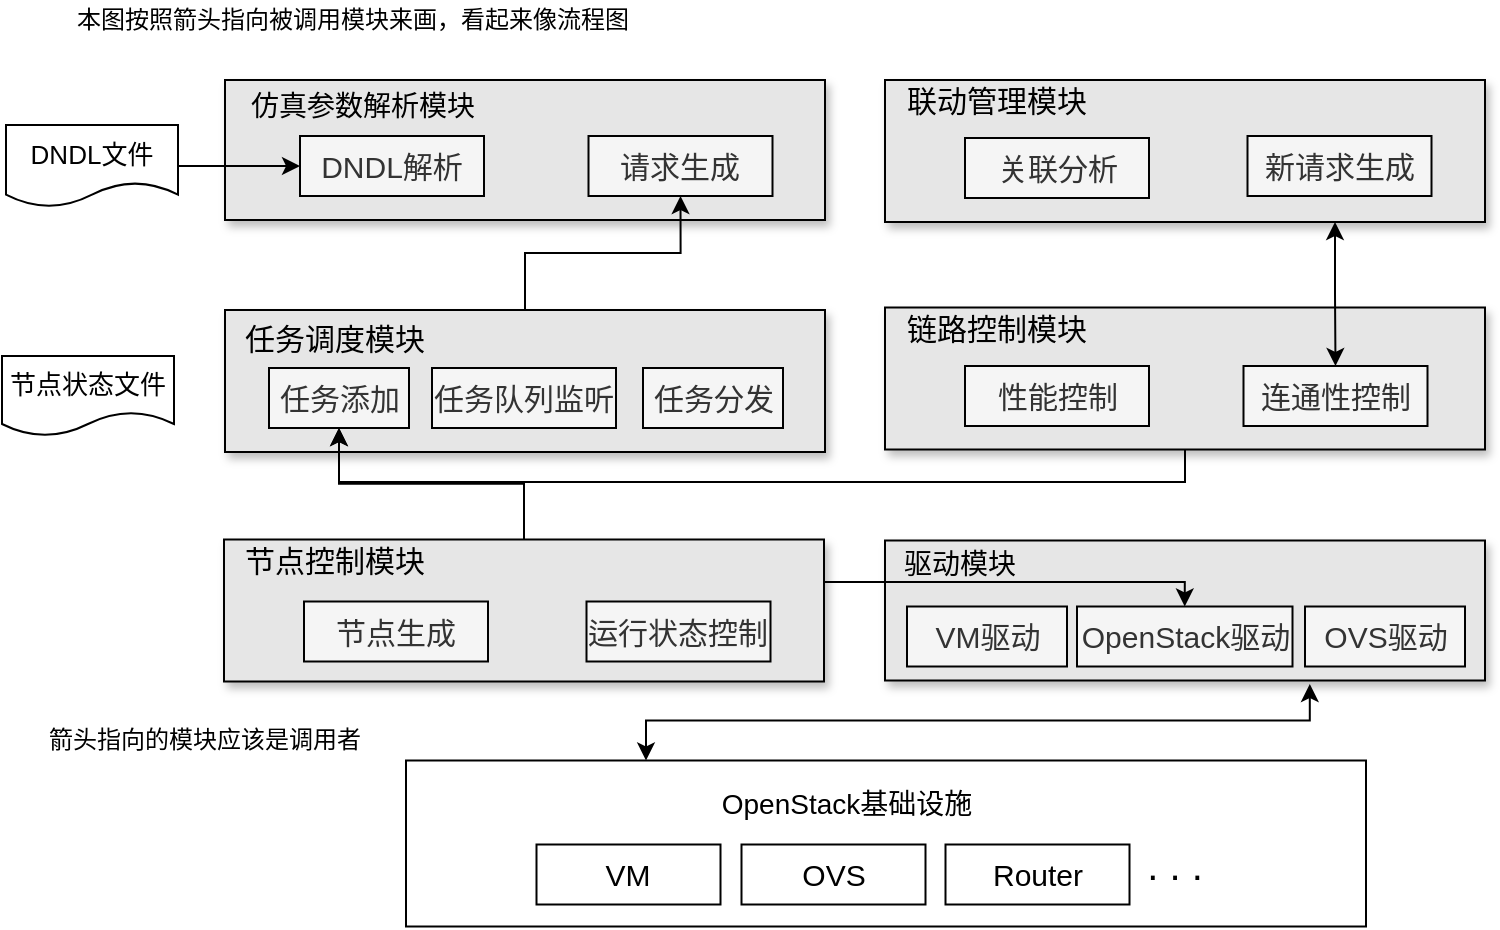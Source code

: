 <mxfile version="13.0.1" type="github" pages="7">
  <diagram id="ip5I0WDaEDsH4B86aiK6" name="renew4022_原型系统架构">
    <mxGraphModel dx="927" dy="467" grid="1" gridSize="10" guides="1" tooltips="1" connect="1" arrows="1" fold="1" page="1" pageScale="1" pageWidth="827" pageHeight="1169" math="0" shadow="0">
      <root>
        <mxCell id="82z8PU8OqBz9VBNM9_fA-0" />
        <mxCell id="82z8PU8OqBz9VBNM9_fA-1" parent="82z8PU8OqBz9VBNM9_fA-0" />
        <mxCell id="82z8PU8OqBz9VBNM9_fA-2" value="" style="rounded=0;whiteSpace=wrap;html=1;fillColor=#E6E6E6;shadow=1;" parent="82z8PU8OqBz9VBNM9_fA-1" vertex="1">
          <mxGeometry x="445.5" y="629.25" width="300" height="70" as="geometry" />
        </mxCell>
        <mxCell id="82z8PU8OqBz9VBNM9_fA-3" value="" style="rounded=0;whiteSpace=wrap;html=1;" parent="82z8PU8OqBz9VBNM9_fA-1" vertex="1">
          <mxGeometry x="206" y="739.25" width="480" height="83" as="geometry" />
        </mxCell>
        <mxCell id="82z8PU8OqBz9VBNM9_fA-4" value="&lt;font style=&quot;font-size: 13px&quot;&gt;DNDL文件&lt;/font&gt;" style="shape=document;whiteSpace=wrap;html=1;boundedLbl=1;fontSize=13;" parent="82z8PU8OqBz9VBNM9_fA-1" vertex="1">
          <mxGeometry x="6" y="421.5" width="86" height="41" as="geometry" />
        </mxCell>
        <mxCell id="82z8PU8OqBz9VBNM9_fA-5" style="edgeStyle=orthogonalEdgeStyle;rounded=0;orthogonalLoop=1;jettySize=auto;html=1;exitX=0.708;exitY=1.025;exitDx=0;exitDy=0;entryX=0.25;entryY=0;entryDx=0;entryDy=0;endArrow=classic;endFill=1;fontSize=14;startArrow=classic;startFill=1;exitPerimeter=0;" parent="82z8PU8OqBz9VBNM9_fA-1" source="82z8PU8OqBz9VBNM9_fA-2" target="82z8PU8OqBz9VBNM9_fA-3" edge="1">
          <mxGeometry relative="1" as="geometry">
            <mxPoint x="449.92" y="777.29" as="targetPoint" />
          </mxGeometry>
        </mxCell>
        <mxCell id="82z8PU8OqBz9VBNM9_fA-6" value="&lt;span style=&quot;font-size: 15px&quot;&gt;VM驱动&lt;/span&gt;" style="rounded=0;whiteSpace=wrap;html=1;fillColor=#f5f5f5;strokeColor=#000000;fontColor=#333333;" parent="82z8PU8OqBz9VBNM9_fA-1" vertex="1">
          <mxGeometry x="456.5" y="662.25" width="80" height="30" as="geometry" />
        </mxCell>
        <mxCell id="82z8PU8OqBz9VBNM9_fA-7" value="&lt;span style=&quot;font-size: 15px&quot;&gt;OpenStack驱动&lt;/span&gt;" style="rounded=0;whiteSpace=wrap;html=1;fillColor=#f5f5f5;strokeColor=#000000;fontColor=#333333;" parent="82z8PU8OqBz9VBNM9_fA-1" vertex="1">
          <mxGeometry x="541.5" y="662.25" width="107.75" height="30" as="geometry" />
        </mxCell>
        <mxCell id="82z8PU8OqBz9VBNM9_fA-8" value="&lt;span style=&quot;font-size: 15px&quot;&gt;OVS驱动&lt;br&gt;&lt;/span&gt;" style="rounded=0;whiteSpace=wrap;html=1;fillColor=#f5f5f5;strokeColor=#000000;fontColor=#333333;" parent="82z8PU8OqBz9VBNM9_fA-1" vertex="1">
          <mxGeometry x="655.5" y="662.25" width="80" height="30" as="geometry" />
        </mxCell>
        <mxCell id="82z8PU8OqBz9VBNM9_fA-9" value="&lt;font style=&quot;font-size: 14px&quot;&gt;驱动模块&lt;/font&gt;" style="text;html=1;strokeColor=none;fillColor=none;align=center;verticalAlign=middle;whiteSpace=wrap;rounded=0;" parent="82z8PU8OqBz9VBNM9_fA-1" vertex="1">
          <mxGeometry x="415.5" y="631" width="134" height="20" as="geometry" />
        </mxCell>
        <mxCell id="82z8PU8OqBz9VBNM9_fA-10" value="OpenStack基础设施" style="text;html=1;align=center;verticalAlign=middle;resizable=0;points=[];autosize=1;fontSize=14;" parent="82z8PU8OqBz9VBNM9_fA-1" vertex="1">
          <mxGeometry x="355.75" y="751.25" width="140" height="20" as="geometry" />
        </mxCell>
        <mxCell id="82z8PU8OqBz9VBNM9_fA-11" value="&lt;span style=&quot;font-size: 15px&quot;&gt;VM&lt;/span&gt;" style="rounded=0;whiteSpace=wrap;html=1;" parent="82z8PU8OqBz9VBNM9_fA-1" vertex="1">
          <mxGeometry x="271.25" y="781.25" width="92" height="30" as="geometry" />
        </mxCell>
        <mxCell id="82z8PU8OqBz9VBNM9_fA-12" value="&lt;span style=&quot;font-size: 15px&quot;&gt;OVS&lt;/span&gt;" style="rounded=0;whiteSpace=wrap;html=1;" parent="82z8PU8OqBz9VBNM9_fA-1" vertex="1">
          <mxGeometry x="373.75" y="781.25" width="92" height="30" as="geometry" />
        </mxCell>
        <mxCell id="82z8PU8OqBz9VBNM9_fA-13" value="&lt;span style=&quot;font-size: 15px&quot;&gt;Router&lt;/span&gt;" style="rounded=0;whiteSpace=wrap;html=1;" parent="82z8PU8OqBz9VBNM9_fA-1" vertex="1">
          <mxGeometry x="475.75" y="781.25" width="92" height="30" as="geometry" />
        </mxCell>
        <mxCell id="82z8PU8OqBz9VBNM9_fA-14" value="&lt;font style=&quot;font-size: 20px&quot;&gt;. . .&lt;/font&gt;" style="text;html=1;align=center;verticalAlign=middle;resizable=0;points=[];autosize=1;fontSize=14;" parent="82z8PU8OqBz9VBNM9_fA-1" vertex="1">
          <mxGeometry x="569.75" y="781.25" width="40" height="20" as="geometry" />
        </mxCell>
        <mxCell id="82z8PU8OqBz9VBNM9_fA-15" value="节点状态文件" style="shape=document;whiteSpace=wrap;html=1;boundedLbl=1;fontSize=13;" parent="82z8PU8OqBz9VBNM9_fA-1" vertex="1">
          <mxGeometry x="4" y="537" width="86" height="40" as="geometry" />
        </mxCell>
        <mxCell id="82z8PU8OqBz9VBNM9_fA-16" value="" style="rounded=0;whiteSpace=wrap;html=1;fontSize=14;fillColor=#E6E6E6;shadow=1;" parent="82z8PU8OqBz9VBNM9_fA-1" vertex="1">
          <mxGeometry x="115.5" y="399" width="300" height="70" as="geometry" />
        </mxCell>
        <mxCell id="82z8PU8OqBz9VBNM9_fA-17" value="&lt;span style=&quot;font-size: 15px&quot;&gt;DNDL解析&lt;/span&gt;" style="rounded=0;whiteSpace=wrap;html=1;fillColor=#f5f5f5;strokeColor=#000000;fontColor=#333333;" parent="82z8PU8OqBz9VBNM9_fA-1" vertex="1">
          <mxGeometry x="153" y="427" width="92" height="30" as="geometry" />
        </mxCell>
        <mxCell id="82z8PU8OqBz9VBNM9_fA-18" value="&lt;span style=&quot;font-size: 14px&quot;&gt;仿真参数解析模块&lt;/span&gt;" style="text;html=1;align=center;verticalAlign=middle;resizable=0;points=[];autosize=1;" parent="82z8PU8OqBz9VBNM9_fA-1" vertex="1">
          <mxGeometry x="123" y="402.5" width="122" height="19" as="geometry" />
        </mxCell>
        <mxCell id="4xdHVWEK1rRbltKI-aU2-0" style="edgeStyle=orthogonalEdgeStyle;rounded=0;orthogonalLoop=1;jettySize=auto;html=1;exitX=0.5;exitY=0;exitDx=0;exitDy=0;entryX=0.5;entryY=1;entryDx=0;entryDy=0;" edge="1" parent="82z8PU8OqBz9VBNM9_fA-1" source="82z8PU8OqBz9VBNM9_fA-19" target="82z8PU8OqBz9VBNM9_fA-41">
          <mxGeometry relative="1" as="geometry" />
        </mxCell>
        <mxCell id="82z8PU8OqBz9VBNM9_fA-19" value="" style="rounded=0;whiteSpace=wrap;html=1;fontSize=14;fillColor=#E6E6E6;shadow=1;" parent="82z8PU8OqBz9VBNM9_fA-1" vertex="1">
          <mxGeometry x="115.5" y="514" width="300" height="71" as="geometry" />
        </mxCell>
        <mxCell id="82z8PU8OqBz9VBNM9_fA-20" value="&lt;span style=&quot;font-size: 15px&quot;&gt;任务添加&lt;/span&gt;" style="rounded=0;whiteSpace=wrap;html=1;fillColor=#f5f5f5;strokeColor=#000000;fontColor=#333333;" parent="82z8PU8OqBz9VBNM9_fA-1" vertex="1">
          <mxGeometry x="137.5" y="543" width="70" height="30" as="geometry" />
        </mxCell>
        <mxCell id="82z8PU8OqBz9VBNM9_fA-21" value="&lt;font style=&quot;font-size: 15px&quot;&gt;任务调度模块&lt;/font&gt;" style="text;html=1;align=center;verticalAlign=middle;resizable=0;points=[];autosize=1;" parent="82z8PU8OqBz9VBNM9_fA-1" vertex="1">
          <mxGeometry x="119.5" y="518" width="100" height="19" as="geometry" />
        </mxCell>
        <mxCell id="82z8PU8OqBz9VBNM9_fA-23" value="&lt;span style=&quot;font-size: 15px&quot;&gt;任务分发&lt;/span&gt;" style="rounded=0;whiteSpace=wrap;html=1;fillColor=#f5f5f5;strokeColor=#000000;fontColor=#333333;" parent="82z8PU8OqBz9VBNM9_fA-1" vertex="1">
          <mxGeometry x="324.5" y="543" width="70" height="30" as="geometry" />
        </mxCell>
        <mxCell id="82z8PU8OqBz9VBNM9_fA-24" value="&lt;span style=&quot;font-size: 15px&quot;&gt;任务队列监听&lt;/span&gt;" style="rounded=0;whiteSpace=wrap;html=1;fillColor=#f5f5f5;strokeColor=#000000;fontColor=#333333;" parent="82z8PU8OqBz9VBNM9_fA-1" vertex="1">
          <mxGeometry x="219" y="543" width="92" height="30" as="geometry" />
        </mxCell>
        <mxCell id="82z8PU8OqBz9VBNM9_fA-25" style="edgeStyle=orthogonalEdgeStyle;rounded=0;orthogonalLoop=1;jettySize=auto;html=1;exitX=1;exitY=0.5;exitDx=0;exitDy=0;entryX=0;entryY=0.5;entryDx=0;entryDy=0;strokeColor=#000000;" parent="82z8PU8OqBz9VBNM9_fA-1" source="82z8PU8OqBz9VBNM9_fA-4" target="82z8PU8OqBz9VBNM9_fA-17" edge="1">
          <mxGeometry relative="1" as="geometry" />
        </mxCell>
        <mxCell id="4xdHVWEK1rRbltKI-aU2-1" style="edgeStyle=orthogonalEdgeStyle;rounded=0;orthogonalLoop=1;jettySize=auto;html=1;exitX=0.5;exitY=0;exitDx=0;exitDy=0;entryX=0.5;entryY=1;entryDx=0;entryDy=0;" edge="1" parent="82z8PU8OqBz9VBNM9_fA-1" source="82z8PU8OqBz9VBNM9_fA-27" target="82z8PU8OqBz9VBNM9_fA-20">
          <mxGeometry relative="1" as="geometry" />
        </mxCell>
        <mxCell id="4xdHVWEK1rRbltKI-aU2-3" style="edgeStyle=orthogonalEdgeStyle;rounded=0;orthogonalLoop=1;jettySize=auto;html=1;exitX=1;exitY=0.5;exitDx=0;exitDy=0;entryX=0.5;entryY=0;entryDx=0;entryDy=0;" edge="1" parent="82z8PU8OqBz9VBNM9_fA-1" source="82z8PU8OqBz9VBNM9_fA-27" target="82z8PU8OqBz9VBNM9_fA-7">
          <mxGeometry relative="1" as="geometry">
            <Array as="points">
              <mxPoint x="415" y="650" />
              <mxPoint x="595" y="650" />
            </Array>
          </mxGeometry>
        </mxCell>
        <mxCell id="82z8PU8OqBz9VBNM9_fA-27" value="" style="rounded=0;whiteSpace=wrap;html=1;fontSize=14;fillColor=#E6E6E6;shadow=1;" parent="82z8PU8OqBz9VBNM9_fA-1" vertex="1">
          <mxGeometry x="115" y="628.75" width="300" height="71" as="geometry" />
        </mxCell>
        <mxCell id="82z8PU8OqBz9VBNM9_fA-28" value="&lt;span style=&quot;font-size: 15px&quot;&gt;节点生成&lt;/span&gt;" style="rounded=0;whiteSpace=wrap;html=1;fillColor=#f5f5f5;strokeColor=#000000;fontColor=#333333;" parent="82z8PU8OqBz9VBNM9_fA-1" vertex="1">
          <mxGeometry x="155" y="659.75" width="92" height="30" as="geometry" />
        </mxCell>
        <mxCell id="82z8PU8OqBz9VBNM9_fA-29" value="&lt;font style=&quot;font-size: 15px&quot;&gt;节点控制模块&lt;/font&gt;" style="text;html=1;align=center;verticalAlign=middle;resizable=0;points=[];autosize=1;" parent="82z8PU8OqBz9VBNM9_fA-1" vertex="1">
          <mxGeometry x="115" y="628.75" width="110" height="20" as="geometry" />
        </mxCell>
        <mxCell id="82z8PU8OqBz9VBNM9_fA-30" value="&lt;span style=&quot;font-size: 15px&quot;&gt;运行状态控制&lt;/span&gt;" style="rounded=0;whiteSpace=wrap;html=1;fillColor=#f5f5f5;strokeColor=#000000;fontColor=#333333;" parent="82z8PU8OqBz9VBNM9_fA-1" vertex="1">
          <mxGeometry x="296.25" y="659.75" width="92" height="30" as="geometry" />
        </mxCell>
        <mxCell id="4xdHVWEK1rRbltKI-aU2-2" style="edgeStyle=orthogonalEdgeStyle;rounded=0;orthogonalLoop=1;jettySize=auto;html=1;exitX=0.5;exitY=1;exitDx=0;exitDy=0;entryX=0.5;entryY=1;entryDx=0;entryDy=0;" edge="1" parent="82z8PU8OqBz9VBNM9_fA-1" source="82z8PU8OqBz9VBNM9_fA-32" target="82z8PU8OqBz9VBNM9_fA-20">
          <mxGeometry relative="1" as="geometry">
            <mxPoint x="170" y="620" as="targetPoint" />
            <Array as="points">
              <mxPoint x="596" y="600" />
              <mxPoint x="173" y="600" />
            </Array>
          </mxGeometry>
        </mxCell>
        <mxCell id="82z8PU8OqBz9VBNM9_fA-32" value="" style="rounded=0;whiteSpace=wrap;html=1;fontSize=14;fillColor=#E6E6E6;shadow=1;" parent="82z8PU8OqBz9VBNM9_fA-1" vertex="1">
          <mxGeometry x="445.5" y="512.75" width="300" height="71" as="geometry" />
        </mxCell>
        <mxCell id="82z8PU8OqBz9VBNM9_fA-33" value="&lt;span style=&quot;font-size: 15px&quot;&gt;连通性控制&lt;/span&gt;" style="rounded=0;whiteSpace=wrap;html=1;fillColor=#f5f5f5;strokeColor=#000000;fontColor=#333333;" parent="82z8PU8OqBz9VBNM9_fA-1" vertex="1">
          <mxGeometry x="624.75" y="542" width="92" height="30" as="geometry" />
        </mxCell>
        <mxCell id="82z8PU8OqBz9VBNM9_fA-34" value="&lt;font style=&quot;font-size: 15px&quot;&gt;链路控制模块&lt;/font&gt;" style="text;html=1;align=center;verticalAlign=middle;resizable=0;points=[];autosize=1;" parent="82z8PU8OqBz9VBNM9_fA-1" vertex="1">
          <mxGeometry x="445.5" y="512.75" width="110" height="20" as="geometry" />
        </mxCell>
        <mxCell id="82z8PU8OqBz9VBNM9_fA-35" value="&lt;span style=&quot;font-size: 15px&quot;&gt;性能控制&lt;/span&gt;" style="rounded=0;whiteSpace=wrap;html=1;fillColor=#f5f5f5;strokeColor=#000000;fontColor=#333333;" parent="82z8PU8OqBz9VBNM9_fA-1" vertex="1">
          <mxGeometry x="485.5" y="542" width="92" height="30" as="geometry" />
        </mxCell>
        <mxCell id="4xdHVWEK1rRbltKI-aU2-4" style="edgeStyle=orthogonalEdgeStyle;rounded=0;orthogonalLoop=1;jettySize=auto;html=1;exitX=0.75;exitY=1;exitDx=0;exitDy=0;entryX=0.5;entryY=0;entryDx=0;entryDy=0;startArrow=classic;startFill=1;" edge="1" parent="82z8PU8OqBz9VBNM9_fA-1" source="82z8PU8OqBz9VBNM9_fA-36" target="82z8PU8OqBz9VBNM9_fA-33">
          <mxGeometry relative="1" as="geometry" />
        </mxCell>
        <mxCell id="82z8PU8OqBz9VBNM9_fA-36" value="" style="rounded=0;whiteSpace=wrap;html=1;fontSize=14;fillColor=#E6E6E6;shadow=1;" parent="82z8PU8OqBz9VBNM9_fA-1" vertex="1">
          <mxGeometry x="445.5" y="399" width="300" height="71" as="geometry" />
        </mxCell>
        <mxCell id="82z8PU8OqBz9VBNM9_fA-37" value="&lt;font style=&quot;font-size: 15px&quot;&gt;联动管理模块&lt;/font&gt;" style="text;html=1;align=center;verticalAlign=middle;resizable=0;points=[];autosize=1;" parent="82z8PU8OqBz9VBNM9_fA-1" vertex="1">
          <mxGeometry x="445.5" y="399" width="110" height="20" as="geometry" />
        </mxCell>
        <mxCell id="82z8PU8OqBz9VBNM9_fA-38" value="&lt;span style=&quot;font-size: 15px&quot;&gt;新请求生成&lt;/span&gt;" style="rounded=0;whiteSpace=wrap;html=1;fillColor=#f5f5f5;strokeColor=#000000;fontColor=#333333;" parent="82z8PU8OqBz9VBNM9_fA-1" vertex="1">
          <mxGeometry x="626.75" y="427" width="92" height="30" as="geometry" />
        </mxCell>
        <mxCell id="82z8PU8OqBz9VBNM9_fA-41" value="&lt;span style=&quot;font-size: 15px&quot;&gt;请求生成&lt;/span&gt;" style="rounded=0;whiteSpace=wrap;html=1;fillColor=#f5f5f5;strokeColor=#000000;fontColor=#333333;" parent="82z8PU8OqBz9VBNM9_fA-1" vertex="1">
          <mxGeometry x="297.25" y="427" width="92" height="30" as="geometry" />
        </mxCell>
        <mxCell id="82z8PU8OqBz9VBNM9_fA-43" value="&lt;span style=&quot;font-size: 15px&quot;&gt;关联分析&lt;/span&gt;" style="rounded=0;whiteSpace=wrap;html=1;fillColor=#f5f5f5;strokeColor=#000000;fontColor=#333333;" parent="82z8PU8OqBz9VBNM9_fA-1" vertex="1">
          <mxGeometry x="485.5" y="428" width="92" height="30" as="geometry" />
        </mxCell>
        <mxCell id="YMSZfFCNx6WZrgdg7_Gy-0" value="箭头指向的模块应该是调用者&lt;br&gt;" style="text;html=1;align=center;verticalAlign=middle;resizable=0;points=[];autosize=1;" parent="82z8PU8OqBz9VBNM9_fA-1" vertex="1">
          <mxGeometry x="20" y="719.25" width="170" height="20" as="geometry" />
        </mxCell>
        <mxCell id="qhEqwV9GZEXIFEkS4k-T-0" value="本图按照箭头指向被调用模块来画，看起来像流程图" style="text;html=1;align=center;verticalAlign=middle;resizable=0;points=[];autosize=1;" parent="82z8PU8OqBz9VBNM9_fA-1" vertex="1">
          <mxGeometry x="34" y="359" width="290" height="20" as="geometry" />
        </mxCell>
      </root>
    </mxGraphModel>
  </diagram>
  <diagram id="NpMfFQGrhUPoqrUt-9dT" name="renew2_原型系统架构">
    <mxGraphModel dx="927" dy="516" grid="0" gridSize="10" guides="1" tooltips="1" connect="1" arrows="1" fold="1" page="1" pageScale="1" pageWidth="827" pageHeight="1169" math="0" shadow="0">
      <root>
        <mxCell id="oieZwGZzTekwvsBR7hHI-0" />
        <mxCell id="oieZwGZzTekwvsBR7hHI-1" parent="oieZwGZzTekwvsBR7hHI-0" />
        <mxCell id="Zy-O0Ai_BwZusohheJ2Z-7" value="" style="rounded=0;whiteSpace=wrap;html=1;" parent="oieZwGZzTekwvsBR7hHI-1" vertex="1">
          <mxGeometry x="114.75" y="788" width="392" height="83" as="geometry" />
        </mxCell>
        <mxCell id="fyidmqmKKgXAXvQVaRRG-0" value="" style="rounded=0;whiteSpace=wrap;html=1;fillColor=#E6E6E6;shadow=1;" parent="oieZwGZzTekwvsBR7hHI-1" vertex="1">
          <mxGeometry x="354.75" y="528" width="176.25" height="110" as="geometry" />
        </mxCell>
        <mxCell id="oieZwGZzTekwvsBR7hHI-9" value="链路参数文件" style="shape=document;whiteSpace=wrap;html=1;boundedLbl=1;fontSize=13;" parent="oieZwGZzTekwvsBR7hHI-1" vertex="1">
          <mxGeometry x="514" y="348" width="86" height="40" as="geometry" />
        </mxCell>
        <mxCell id="oieZwGZzTekwvsBR7hHI-11" value="&lt;font style=&quot;font-size: 13px&quot;&gt;DNDL文件&lt;/font&gt;" style="shape=document;whiteSpace=wrap;html=1;boundedLbl=1;fontSize=13;" parent="oieZwGZzTekwvsBR7hHI-1" vertex="1">
          <mxGeometry x="19" y="345.5" width="86" height="41" as="geometry" />
        </mxCell>
        <mxCell id="oieZwGZzTekwvsBR7hHI-26" style="edgeStyle=orthogonalEdgeStyle;rounded=0;orthogonalLoop=1;jettySize=auto;html=1;exitX=0.5;exitY=1;exitDx=0;exitDy=0;entryX=0.5;entryY=0;entryDx=0;entryDy=0;endArrow=classic;endFill=1;fontSize=14;startArrow=classic;startFill=1;" parent="oieZwGZzTekwvsBR7hHI-1" source="oieZwGZzTekwvsBR7hHI-27" target="Zy-O0Ai_BwZusohheJ2Z-7" edge="1">
          <mxGeometry relative="1" as="geometry">
            <mxPoint x="323.92" y="778.04" as="targetPoint" />
          </mxGeometry>
        </mxCell>
        <mxCell id="oieZwGZzTekwvsBR7hHI-27" value="" style="rounded=0;whiteSpace=wrap;html=1;fillColor=#E6E6E6;shadow=1;" parent="oieZwGZzTekwvsBR7hHI-1" vertex="1">
          <mxGeometry x="119.25" y="678" width="383" height="70" as="geometry" />
        </mxCell>
        <mxCell id="oieZwGZzTekwvsBR7hHI-28" value="&lt;span style=&quot;font-size: 15px&quot;&gt;VM驱动&lt;/span&gt;" style="rounded=0;whiteSpace=wrap;html=1;fillColor=#f5f5f5;strokeColor=#000000;fontColor=#333333;" parent="oieZwGZzTekwvsBR7hHI-1" vertex="1">
          <mxGeometry x="140.25" y="707" width="92" height="30" as="geometry" />
        </mxCell>
        <mxCell id="oieZwGZzTekwvsBR7hHI-29" value="&lt;span style=&quot;font-size: 15px&quot;&gt;OpenStackAPI驱动&lt;/span&gt;" style="rounded=0;whiteSpace=wrap;html=1;fillColor=#f5f5f5;strokeColor=#000000;fontColor=#333333;" parent="oieZwGZzTekwvsBR7hHI-1" vertex="1">
          <mxGeometry x="249.13" y="707" width="132.25" height="30" as="geometry" />
        </mxCell>
        <mxCell id="oieZwGZzTekwvsBR7hHI-30" value="&lt;span style=&quot;font-size: 15px&quot;&gt;OVS驱动&lt;br&gt;&lt;/span&gt;" style="rounded=0;whiteSpace=wrap;html=1;fillColor=#f5f5f5;strokeColor=#000000;fontColor=#333333;" parent="oieZwGZzTekwvsBR7hHI-1" vertex="1">
          <mxGeometry x="397.13" y="707" width="92" height="30" as="geometry" />
        </mxCell>
        <mxCell id="oieZwGZzTekwvsBR7hHI-31" value="&lt;font style=&quot;font-size: 14px&quot;&gt;驱动模块&lt;/font&gt;" style="text;html=1;strokeColor=none;fillColor=none;align=center;verticalAlign=middle;whiteSpace=wrap;rounded=0;" parent="oieZwGZzTekwvsBR7hHI-1" vertex="1">
          <mxGeometry x="135.25" y="683" width="90" height="20" as="geometry" />
        </mxCell>
        <mxCell id="oieZwGZzTekwvsBR7hHI-33" value="OpenStack基础设施" style="text;html=1;align=center;verticalAlign=middle;resizable=0;points=[];autosize=1;fontSize=14;" parent="oieZwGZzTekwvsBR7hHI-1" vertex="1">
          <mxGeometry x="235.75" y="800" width="140" height="20" as="geometry" />
        </mxCell>
        <mxCell id="oieZwGZzTekwvsBR7hHI-34" value="&lt;span style=&quot;font-size: 15px&quot;&gt;VM&lt;/span&gt;" style="rounded=0;whiteSpace=wrap;html=1;" parent="oieZwGZzTekwvsBR7hHI-1" vertex="1">
          <mxGeometry x="151.25" y="830" width="92" height="30" as="geometry" />
        </mxCell>
        <mxCell id="oieZwGZzTekwvsBR7hHI-35" value="&lt;span style=&quot;font-size: 15px&quot;&gt;OVS&lt;/span&gt;" style="rounded=0;whiteSpace=wrap;html=1;" parent="oieZwGZzTekwvsBR7hHI-1" vertex="1">
          <mxGeometry x="253.75" y="830" width="92" height="30" as="geometry" />
        </mxCell>
        <mxCell id="oieZwGZzTekwvsBR7hHI-36" value="&lt;span style=&quot;font-size: 15px&quot;&gt;Router&lt;/span&gt;" style="rounded=0;whiteSpace=wrap;html=1;" parent="oieZwGZzTekwvsBR7hHI-1" vertex="1">
          <mxGeometry x="355.75" y="830" width="92" height="30" as="geometry" />
        </mxCell>
        <mxCell id="oieZwGZzTekwvsBR7hHI-37" value="&lt;font style=&quot;font-size: 20px&quot;&gt;. . .&lt;/font&gt;" style="text;html=1;align=center;verticalAlign=middle;resizable=0;points=[];autosize=1;fontSize=14;" parent="oieZwGZzTekwvsBR7hHI-1" vertex="1">
          <mxGeometry x="449.75" y="830" width="40" height="20" as="geometry" />
        </mxCell>
        <mxCell id="oieZwGZzTekwvsBR7hHI-39" value="节点状态文件" style="shape=document;whiteSpace=wrap;html=1;boundedLbl=1;fontSize=13;" parent="oieZwGZzTekwvsBR7hHI-1" vertex="1">
          <mxGeometry x="512" y="294" width="86" height="40" as="geometry" />
        </mxCell>
        <mxCell id="oieZwGZzTekwvsBR7hHI-60" value="" style="rounded=0;whiteSpace=wrap;html=1;fontSize=14;fillColor=#E6E6E6;shadow=1;" parent="oieZwGZzTekwvsBR7hHI-1" vertex="1">
          <mxGeometry x="138" y="323" width="343" height="65" as="geometry" />
        </mxCell>
        <mxCell id="oieZwGZzTekwvsBR7hHI-65" style="edgeStyle=orthogonalEdgeStyle;rounded=0;orthogonalLoop=1;jettySize=auto;html=1;exitX=1;exitY=0.5;exitDx=0;exitDy=0;entryX=0;entryY=0.5;entryDx=0;entryDy=0;" parent="oieZwGZzTekwvsBR7hHI-1" source="oieZwGZzTekwvsBR7hHI-61" target="oieZwGZzTekwvsBR7hHI-62" edge="1">
          <mxGeometry relative="1" as="geometry" />
        </mxCell>
        <mxCell id="oieZwGZzTekwvsBR7hHI-61" value="&lt;span style=&quot;font-size: 15px&quot;&gt;DNDL解析&lt;/span&gt;" style="rounded=0;whiteSpace=wrap;html=1;fillColor=#f5f5f5;strokeColor=#000000;fontColor=#333333;" parent="oieZwGZzTekwvsBR7hHI-1" vertex="1">
          <mxGeometry x="155" y="351" width="92" height="30" as="geometry" />
        </mxCell>
        <mxCell id="oieZwGZzTekwvsBR7hHI-62" value="&lt;span style=&quot;font-size: 15px&quot;&gt;联动管理&lt;/span&gt;" style="rounded=0;whiteSpace=wrap;html=1;fillColor=#f5f5f5;strokeColor=#000000;fontColor=#333333;" parent="oieZwGZzTekwvsBR7hHI-1" vertex="1">
          <mxGeometry x="264.5" y="351" width="92" height="30" as="geometry" />
        </mxCell>
        <mxCell id="oieZwGZzTekwvsBR7hHI-63" value="&lt;span style=&quot;font-size: 14px&quot;&gt;仿真参数解析模块&lt;/span&gt;" style="text;html=1;align=center;verticalAlign=middle;resizable=0;points=[];autosize=1;" parent="oieZwGZzTekwvsBR7hHI-1" vertex="1">
          <mxGeometry x="140" y="323" width="122" height="19" as="geometry" />
        </mxCell>
        <mxCell id="laBzOq3GaHCqNgnSQTEn-23" style="edgeStyle=orthogonalEdgeStyle;rounded=0;orthogonalLoop=1;jettySize=auto;html=1;exitX=0.5;exitY=1;exitDx=0;exitDy=0;strokeColor=#000000;" parent="oieZwGZzTekwvsBR7hHI-1" source="BzcfL_ozyzBKlNe5Grkd-0" edge="1">
          <mxGeometry relative="1" as="geometry">
            <mxPoint x="315" y="707" as="targetPoint" />
            <Array as="points">
              <mxPoint x="209" y="658" />
              <mxPoint x="315" y="658" />
            </Array>
          </mxGeometry>
        </mxCell>
        <mxCell id="BzcfL_ozyzBKlNe5Grkd-0" value="" style="rounded=0;whiteSpace=wrap;html=1;fillColor=#E6E6E6;shadow=1;" parent="oieZwGZzTekwvsBR7hHI-1" vertex="1">
          <mxGeometry x="77" y="528" width="264" height="109" as="geometry" />
        </mxCell>
        <mxCell id="laBzOq3GaHCqNgnSQTEn-24" style="edgeStyle=orthogonalEdgeStyle;rounded=0;orthogonalLoop=1;jettySize=auto;html=1;exitX=0.5;exitY=1;exitDx=0;exitDy=0;strokeColor=#000000;" parent="oieZwGZzTekwvsBR7hHI-1" edge="1">
          <mxGeometry relative="1" as="geometry">
            <mxPoint x="401.75" y="586" as="sourcePoint" />
            <mxPoint x="315" y="709" as="targetPoint" />
            <Array as="points">
              <mxPoint x="402" y="658" />
              <mxPoint x="315" y="658" />
            </Array>
          </mxGeometry>
        </mxCell>
        <mxCell id="oieZwGZzTekwvsBR7hHI-64" value="&lt;span style=&quot;font-size: 15px&quot;&gt;子网管理&lt;/span&gt;" style="rounded=0;whiteSpace=wrap;html=1;fillColor=#f5f5f5;strokeColor=#000000;fontColor=#333333;" parent="oieZwGZzTekwvsBR7hHI-1" vertex="1">
          <mxGeometry x="370" y="571" width="70" height="30" as="geometry" />
        </mxCell>
        <mxCell id="laBzOq3GaHCqNgnSQTEn-8" style="edgeStyle=orthogonalEdgeStyle;rounded=0;orthogonalLoop=1;jettySize=auto;html=1;exitX=1;exitY=0.25;exitDx=0;exitDy=0;strokeColor=#000000;" parent="oieZwGZzTekwvsBR7hHI-1" edge="1">
          <mxGeometry relative="1" as="geometry">
            <mxPoint x="317.25" y="564.5" as="sourcePoint" />
            <mxPoint x="372" y="586" as="targetPoint" />
            <Array as="points">
              <mxPoint x="333" y="565" />
              <mxPoint x="333" y="586" />
            </Array>
          </mxGeometry>
        </mxCell>
        <mxCell id="J9MzJWdYz9lpeAE3MpjH-0" value="&lt;span style=&quot;font-size: 15px&quot;&gt;路由器&lt;/span&gt;" style="rounded=0;whiteSpace=wrap;html=1;fillColor=#f5f5f5;strokeColor=#000000;fontColor=#333333;" parent="oieZwGZzTekwvsBR7hHI-1" vertex="1">
          <mxGeometry x="250.25" y="557" width="70" height="30" as="geometry" />
        </mxCell>
        <mxCell id="laBzOq3GaHCqNgnSQTEn-7" style="edgeStyle=orthogonalEdgeStyle;rounded=0;orthogonalLoop=1;jettySize=auto;html=1;exitX=1;exitY=0.5;exitDx=0;exitDy=0;entryX=0;entryY=0.5;entryDx=0;entryDy=0;strokeColor=#000000;" parent="oieZwGZzTekwvsBR7hHI-1" source="BzcfL_ozyzBKlNe5Grkd-1" target="oieZwGZzTekwvsBR7hHI-64" edge="1">
          <mxGeometry relative="1" as="geometry">
            <Array as="points">
              <mxPoint x="333" y="612" />
              <mxPoint x="333" y="586" />
            </Array>
          </mxGeometry>
        </mxCell>
        <mxCell id="BzcfL_ozyzBKlNe5Grkd-1" value="&lt;span style=&quot;font-size: 15px&quot;&gt;AP&lt;/span&gt;" style="rounded=0;whiteSpace=wrap;html=1;fillColor=#f5f5f5;strokeColor=#000000;fontColor=#333333;" parent="oieZwGZzTekwvsBR7hHI-1" vertex="1">
          <mxGeometry x="250.25" y="597" width="70" height="30" as="geometry" />
        </mxCell>
        <mxCell id="BzcfL_ozyzBKlNe5Grkd-2" value="&lt;span style=&quot;font-size: 15px&quot;&gt;蜂窝基站&lt;/span&gt;" style="rounded=0;whiteSpace=wrap;html=1;fillColor=#f5f5f5;strokeColor=#000000;fontColor=#333333;" parent="oieZwGZzTekwvsBR7hHI-1" vertex="1">
          <mxGeometry x="169.75" y="597" width="70" height="30" as="geometry" />
        </mxCell>
        <mxCell id="BzcfL_ozyzBKlNe5Grkd-5" value="&lt;font style=&quot;font-size: 15px&quot;&gt;节点管理模块&lt;/font&gt;" style="text;html=1;align=center;verticalAlign=middle;resizable=0;points=[];autosize=1;" parent="oieZwGZzTekwvsBR7hHI-1" vertex="1">
          <mxGeometry x="86" y="531" width="100" height="19" as="geometry" />
        </mxCell>
        <mxCell id="g70J6Dhl60XZYI13qF8r-2" value="&lt;font style=&quot;font-size: 15px&quot;&gt;网络管理模块&lt;/font&gt;" style="text;html=1;align=center;verticalAlign=middle;resizable=0;points=[];autosize=1;" parent="oieZwGZzTekwvsBR7hHI-1" vertex="1">
          <mxGeometry x="358.75" y="530" width="100" height="19" as="geometry" />
        </mxCell>
        <mxCell id="Zy-O0Ai_BwZusohheJ2Z-0" value="&lt;span style=&quot;font-size: 15px&quot;&gt;链路解析&lt;/span&gt;" style="rounded=0;whiteSpace=wrap;html=1;fillColor=#f5f5f5;strokeColor=#000000;fontColor=#333333;" parent="oieZwGZzTekwvsBR7hHI-1" vertex="1">
          <mxGeometry x="373" y="351" width="92" height="30" as="geometry" />
        </mxCell>
        <mxCell id="Zy-O0Ai_BwZusohheJ2Z-1" value="" style="rounded=0;whiteSpace=wrap;html=1;fontSize=14;fillColor=#E6E6E6;shadow=1;" parent="oieZwGZzTekwvsBR7hHI-1" vertex="1">
          <mxGeometry x="140.5" y="412" width="340.5" height="71" as="geometry" />
        </mxCell>
        <mxCell id="cvOj0tv-cWokkWQUxblm-1" style="edgeStyle=orthogonalEdgeStyle;rounded=0;orthogonalLoop=1;jettySize=auto;html=1;exitX=0.5;exitY=1;exitDx=0;exitDy=0;strokeColor=#000000;" parent="oieZwGZzTekwvsBR7hHI-1" source="Zy-O0Ai_BwZusohheJ2Z-2" edge="1">
          <mxGeometry relative="1" as="geometry">
            <mxPoint x="484" y="676" as="targetPoint" />
            <Array as="points">
              <mxPoint x="485" y="641" />
            </Array>
          </mxGeometry>
        </mxCell>
        <mxCell id="Zy-O0Ai_BwZusohheJ2Z-2" value="&lt;span style=&quot;font-size: 15px&quot;&gt;链路管理&lt;/span&gt;" style="rounded=0;whiteSpace=wrap;html=1;fillColor=#f5f5f5;strokeColor=#000000;fontColor=#333333;" parent="oieZwGZzTekwvsBR7hHI-1" vertex="1">
          <mxGeometry x="449.5" y="571" width="70" height="30" as="geometry" />
        </mxCell>
        <mxCell id="F2TQto66t98QbYFtOwMb-3" value="&lt;span style=&quot;font-size: 15px&quot;&gt;智能手机&lt;/span&gt;" style="rounded=0;whiteSpace=wrap;html=1;fillColor=#f5f5f5;strokeColor=#000000;fontColor=#333333;" parent="oieZwGZzTekwvsBR7hHI-1" vertex="1">
          <mxGeometry x="88.25" y="557" width="70" height="30" as="geometry" />
        </mxCell>
        <mxCell id="F2TQto66t98QbYFtOwMb-4" value="&lt;span style=&quot;font-size: 15px&quot;&gt;笔记本&lt;/span&gt;" style="rounded=0;whiteSpace=wrap;html=1;fillColor=#f5f5f5;strokeColor=#000000;fontColor=#333333;" parent="oieZwGZzTekwvsBR7hHI-1" vertex="1">
          <mxGeometry x="169.75" y="557" width="70" height="30" as="geometry" />
        </mxCell>
        <mxCell id="F2TQto66t98QbYFtOwMb-5" value="&lt;span style=&quot;font-size: 15px&quot;&gt;固定终端&lt;/span&gt;" style="rounded=0;whiteSpace=wrap;html=1;fillColor=#f5f5f5;strokeColor=#000000;fontColor=#333333;" parent="oieZwGZzTekwvsBR7hHI-1" vertex="1">
          <mxGeometry x="88.25" y="597" width="70" height="30" as="geometry" />
        </mxCell>
        <mxCell id="vwFbMxJypIg1MSIf1Z2k-0" value="&lt;span style=&quot;font-size: 15px&quot;&gt;任务添加&lt;/span&gt;" style="rounded=0;whiteSpace=wrap;html=1;fillColor=#f5f5f5;strokeColor=#000000;fontColor=#333333;" parent="oieZwGZzTekwvsBR7hHI-1" vertex="1">
          <mxGeometry x="153.75" y="446" width="92" height="30" as="geometry" />
        </mxCell>
        <mxCell id="vwFbMxJypIg1MSIf1Z2k-1" value="&lt;font style=&quot;font-size: 15px&quot;&gt;任务调度模块&lt;/font&gt;" style="text;html=1;align=center;verticalAlign=middle;resizable=0;points=[];autosize=1;" parent="oieZwGZzTekwvsBR7hHI-1" vertex="1">
          <mxGeometry x="138" y="412" width="100" height="19" as="geometry" />
        </mxCell>
        <mxCell id="laBzOq3GaHCqNgnSQTEn-3" style="edgeStyle=orthogonalEdgeStyle;rounded=0;orthogonalLoop=1;jettySize=auto;html=1;exitX=0.5;exitY=1;exitDx=0;exitDy=0;entryX=0.5;entryY=0;entryDx=0;entryDy=0;strokeColor=#000000;" parent="oieZwGZzTekwvsBR7hHI-1" target="Zy-O0Ai_BwZusohheJ2Z-2" edge="1">
          <mxGeometry relative="1" as="geometry">
            <mxPoint x="419" y="477" as="sourcePoint" />
            <mxPoint x="484" y="539" as="targetPoint" />
            <Array as="points">
              <mxPoint x="419" y="502" />
              <mxPoint x="485" y="502" />
            </Array>
          </mxGeometry>
        </mxCell>
        <mxCell id="laBzOq3GaHCqNgnSQTEn-4" style="edgeStyle=orthogonalEdgeStyle;rounded=0;orthogonalLoop=1;jettySize=auto;html=1;exitX=0.5;exitY=1;exitDx=0;exitDy=0;entryX=0.5;entryY=0;entryDx=0;entryDy=0;strokeColor=#000000;" parent="oieZwGZzTekwvsBR7hHI-1" source="laBzOq3GaHCqNgnSQTEn-0" target="BzcfL_ozyzBKlNe5Grkd-0" edge="1">
          <mxGeometry relative="1" as="geometry" />
        </mxCell>
        <mxCell id="laBzOq3GaHCqNgnSQTEn-0" value="&lt;span style=&quot;font-size: 15px&quot;&gt;任务分发&lt;/span&gt;" style="rounded=0;whiteSpace=wrap;html=1;fillColor=#f5f5f5;strokeColor=#000000;fontColor=#333333;" parent="oieZwGZzTekwvsBR7hHI-1" vertex="1">
          <mxGeometry x="373" y="446" width="92" height="30" as="geometry" />
        </mxCell>
        <mxCell id="laBzOq3GaHCqNgnSQTEn-1" value="&lt;span style=&quot;font-size: 15px&quot;&gt;任务队列监听&lt;/span&gt;" style="rounded=0;whiteSpace=wrap;html=1;fillColor=#f5f5f5;strokeColor=#000000;fontColor=#333333;" parent="oieZwGZzTekwvsBR7hHI-1" vertex="1">
          <mxGeometry x="263.5" y="446" width="92" height="30" as="geometry" />
        </mxCell>
        <mxCell id="laBzOq3GaHCqNgnSQTEn-14" style="edgeStyle=orthogonalEdgeStyle;rounded=0;orthogonalLoop=1;jettySize=auto;html=1;exitX=0;exitY=0.5;exitDx=0;exitDy=0;entryX=1;entryY=0.5;entryDx=0;entryDy=0;strokeColor=#000000;" parent="oieZwGZzTekwvsBR7hHI-1" source="oieZwGZzTekwvsBR7hHI-9" target="Zy-O0Ai_BwZusohheJ2Z-0" edge="1">
          <mxGeometry relative="1" as="geometry">
            <Array as="points">
              <mxPoint x="514" y="366" />
            </Array>
          </mxGeometry>
        </mxCell>
        <mxCell id="laBzOq3GaHCqNgnSQTEn-15" style="edgeStyle=orthogonalEdgeStyle;rounded=0;orthogonalLoop=1;jettySize=auto;html=1;exitX=0;exitY=0.5;exitDx=0;exitDy=0;entryX=0.5;entryY=0;entryDx=0;entryDy=0;strokeColor=#000000;" parent="oieZwGZzTekwvsBR7hHI-1" source="oieZwGZzTekwvsBR7hHI-39" target="oieZwGZzTekwvsBR7hHI-62" edge="1">
          <mxGeometry relative="1" as="geometry" />
        </mxCell>
        <mxCell id="laBzOq3GaHCqNgnSQTEn-16" style="edgeStyle=orthogonalEdgeStyle;rounded=0;orthogonalLoop=1;jettySize=auto;html=1;exitX=1;exitY=0.5;exitDx=0;exitDy=0;entryX=0;entryY=0.5;entryDx=0;entryDy=0;strokeColor=#000000;" parent="oieZwGZzTekwvsBR7hHI-1" source="oieZwGZzTekwvsBR7hHI-11" target="oieZwGZzTekwvsBR7hHI-61" edge="1">
          <mxGeometry relative="1" as="geometry" />
        </mxCell>
        <mxCell id="laBzOq3GaHCqNgnSQTEn-17" style="edgeStyle=orthogonalEdgeStyle;rounded=0;orthogonalLoop=1;jettySize=auto;html=1;entryX=0.5;entryY=0;entryDx=0;entryDy=0;strokeColor=#000000;" parent="oieZwGZzTekwvsBR7hHI-1" target="vwFbMxJypIg1MSIf1Z2k-0" edge="1">
          <mxGeometry relative="1" as="geometry">
            <mxPoint x="311" y="391" as="sourcePoint" />
            <Array as="points">
              <mxPoint x="311" y="433" />
              <mxPoint x="200" y="433" />
            </Array>
          </mxGeometry>
        </mxCell>
      </root>
    </mxGraphModel>
  </diagram>
  <diagram id="t-zWZH5KaqDxgutvRse3" name="renew0420_原型系统架构">
    <mxGraphModel dx="927" dy="467" grid="0" gridSize="10" guides="1" tooltips="1" connect="1" arrows="1" fold="1" page="1" pageScale="1" pageWidth="827" pageHeight="1169" math="0" shadow="0">
      <root>
        <mxCell id="50PT-6-m4BOv1Iu-qWXt-0" />
        <mxCell id="50PT-6-m4BOv1Iu-qWXt-1" parent="50PT-6-m4BOv1Iu-qWXt-0" />
        <mxCell id="Cu0Le1hMoa3ETHAa1tY2-5" value="" style="rounded=0;whiteSpace=wrap;html=1;fillColor=#E6E6E6;shadow=1;" parent="50PT-6-m4BOv1Iu-qWXt-1" vertex="1">
          <mxGeometry x="446" y="629.25" width="300" height="70" as="geometry" />
        </mxCell>
        <mxCell id="Cu0Le1hMoa3ETHAa1tY2-0" value="" style="rounded=0;whiteSpace=wrap;html=1;" parent="50PT-6-m4BOv1Iu-qWXt-1" vertex="1">
          <mxGeometry x="206" y="739.25" width="480" height="83" as="geometry" />
        </mxCell>
        <mxCell id="Cu0Le1hMoa3ETHAa1tY2-3" value="&lt;font style=&quot;font-size: 13px&quot;&gt;DNDL文件&lt;/font&gt;" style="shape=document;whiteSpace=wrap;html=1;boundedLbl=1;fontSize=13;" parent="50PT-6-m4BOv1Iu-qWXt-1" vertex="1">
          <mxGeometry x="6" y="421.5" width="86" height="41" as="geometry" />
        </mxCell>
        <mxCell id="Cu0Le1hMoa3ETHAa1tY2-4" style="edgeStyle=orthogonalEdgeStyle;rounded=0;orthogonalLoop=1;jettySize=auto;html=1;exitX=0.5;exitY=1;exitDx=0;exitDy=0;entryX=0.813;entryY=0;entryDx=0;entryDy=0;endArrow=classic;endFill=1;fontSize=14;startArrow=classic;startFill=1;entryPerimeter=0;" parent="50PT-6-m4BOv1Iu-qWXt-1" source="Cu0Le1hMoa3ETHAa1tY2-5" target="Cu0Le1hMoa3ETHAa1tY2-0" edge="1">
          <mxGeometry relative="1" as="geometry">
            <mxPoint x="449.92" y="777.29" as="targetPoint" />
          </mxGeometry>
        </mxCell>
        <mxCell id="Cu0Le1hMoa3ETHAa1tY2-6" value="&lt;span style=&quot;font-size: 15px&quot;&gt;VM驱动&lt;/span&gt;" style="rounded=0;whiteSpace=wrap;html=1;fillColor=#f5f5f5;strokeColor=#000000;fontColor=#333333;" parent="50PT-6-m4BOv1Iu-qWXt-1" vertex="1">
          <mxGeometry x="457" y="662.25" width="80" height="30" as="geometry" />
        </mxCell>
        <mxCell id="Cu0Le1hMoa3ETHAa1tY2-7" value="&lt;span style=&quot;font-size: 15px&quot;&gt;OpenStack驱动&lt;/span&gt;" style="rounded=0;whiteSpace=wrap;html=1;fillColor=#f5f5f5;strokeColor=#000000;fontColor=#333333;" parent="50PT-6-m4BOv1Iu-qWXt-1" vertex="1">
          <mxGeometry x="542" y="662.25" width="107.75" height="30" as="geometry" />
        </mxCell>
        <mxCell id="Cu0Le1hMoa3ETHAa1tY2-8" value="&lt;span style=&quot;font-size: 15px&quot;&gt;OVS驱动&lt;br&gt;&lt;/span&gt;" style="rounded=0;whiteSpace=wrap;html=1;fillColor=#f5f5f5;strokeColor=#000000;fontColor=#333333;" parent="50PT-6-m4BOv1Iu-qWXt-1" vertex="1">
          <mxGeometry x="656" y="662.25" width="80" height="30" as="geometry" />
        </mxCell>
        <mxCell id="Cu0Le1hMoa3ETHAa1tY2-9" value="&lt;font style=&quot;font-size: 14px&quot;&gt;驱动模块&lt;/font&gt;" style="text;html=1;strokeColor=none;fillColor=none;align=center;verticalAlign=middle;whiteSpace=wrap;rounded=0;" parent="50PT-6-m4BOv1Iu-qWXt-1" vertex="1">
          <mxGeometry x="421.5" y="632" width="134" height="20" as="geometry" />
        </mxCell>
        <mxCell id="Cu0Le1hMoa3ETHAa1tY2-10" value="OpenStack基础设施" style="text;html=1;align=center;verticalAlign=middle;resizable=0;points=[];autosize=1;fontSize=14;" parent="50PT-6-m4BOv1Iu-qWXt-1" vertex="1">
          <mxGeometry x="355.75" y="751.25" width="140" height="20" as="geometry" />
        </mxCell>
        <mxCell id="Cu0Le1hMoa3ETHAa1tY2-11" value="&lt;span style=&quot;font-size: 15px&quot;&gt;VM&lt;/span&gt;" style="rounded=0;whiteSpace=wrap;html=1;" parent="50PT-6-m4BOv1Iu-qWXt-1" vertex="1">
          <mxGeometry x="271.25" y="781.25" width="92" height="30" as="geometry" />
        </mxCell>
        <mxCell id="Cu0Le1hMoa3ETHAa1tY2-12" value="&lt;span style=&quot;font-size: 15px&quot;&gt;OVS&lt;/span&gt;" style="rounded=0;whiteSpace=wrap;html=1;" parent="50PT-6-m4BOv1Iu-qWXt-1" vertex="1">
          <mxGeometry x="373.75" y="781.25" width="92" height="30" as="geometry" />
        </mxCell>
        <mxCell id="Cu0Le1hMoa3ETHAa1tY2-13" value="&lt;span style=&quot;font-size: 15px&quot;&gt;Router&lt;/span&gt;" style="rounded=0;whiteSpace=wrap;html=1;" parent="50PT-6-m4BOv1Iu-qWXt-1" vertex="1">
          <mxGeometry x="475.75" y="781.25" width="92" height="30" as="geometry" />
        </mxCell>
        <mxCell id="Cu0Le1hMoa3ETHAa1tY2-14" value="&lt;font style=&quot;font-size: 20px&quot;&gt;. . .&lt;/font&gt;" style="text;html=1;align=center;verticalAlign=middle;resizable=0;points=[];autosize=1;fontSize=14;" parent="50PT-6-m4BOv1Iu-qWXt-1" vertex="1">
          <mxGeometry x="569.75" y="781.25" width="40" height="20" as="geometry" />
        </mxCell>
        <mxCell id="Cu0Le1hMoa3ETHAa1tY2-15" value="节点状态文件" style="shape=document;whiteSpace=wrap;html=1;boundedLbl=1;fontSize=13;" parent="50PT-6-m4BOv1Iu-qWXt-1" vertex="1">
          <mxGeometry x="6" y="537" width="86" height="40" as="geometry" />
        </mxCell>
        <mxCell id="Cu0Le1hMoa3ETHAa1tY2-16" value="" style="rounded=0;whiteSpace=wrap;html=1;fontSize=14;fillColor=#E6E6E6;shadow=1;" parent="50PT-6-m4BOv1Iu-qWXt-1" vertex="1">
          <mxGeometry x="115.5" y="399" width="300" height="70" as="geometry" />
        </mxCell>
        <mxCell id="Cu0Le1hMoa3ETHAa1tY2-18" value="&lt;span style=&quot;font-size: 15px&quot;&gt;DNDL解析&lt;/span&gt;" style="rounded=0;whiteSpace=wrap;html=1;fillColor=#f5f5f5;strokeColor=#000000;fontColor=#333333;" parent="50PT-6-m4BOv1Iu-qWXt-1" vertex="1">
          <mxGeometry x="153" y="427" width="92" height="30" as="geometry" />
        </mxCell>
        <mxCell id="Cu0Le1hMoa3ETHAa1tY2-20" value="&lt;span style=&quot;font-size: 14px&quot;&gt;仿真参数解析模块&lt;/span&gt;" style="text;html=1;align=center;verticalAlign=middle;resizable=0;points=[];autosize=1;" parent="50PT-6-m4BOv1Iu-qWXt-1" vertex="1">
          <mxGeometry x="123" y="402.5" width="122" height="19" as="geometry" />
        </mxCell>
        <mxCell id="Cu0Le1hMoa3ETHAa1tY2-33" value="" style="rounded=0;whiteSpace=wrap;html=1;fontSize=14;fillColor=#E6E6E6;shadow=1;" parent="50PT-6-m4BOv1Iu-qWXt-1" vertex="1">
          <mxGeometry x="116" y="626.5" width="300" height="71" as="geometry" />
        </mxCell>
        <mxCell id="Cu0Le1hMoa3ETHAa1tY2-39" value="&lt;span style=&quot;font-size: 15px&quot;&gt;任务添加&lt;/span&gt;" style="rounded=0;whiteSpace=wrap;html=1;fillColor=#f5f5f5;strokeColor=#000000;fontColor=#333333;" parent="50PT-6-m4BOv1Iu-qWXt-1" vertex="1">
          <mxGeometry x="138" y="660.5" width="70" height="30" as="geometry" />
        </mxCell>
        <mxCell id="Cu0Le1hMoa3ETHAa1tY2-40" value="&lt;font style=&quot;font-size: 15px&quot;&gt;任务调度模块&lt;/font&gt;" style="text;html=1;align=center;verticalAlign=middle;resizable=0;points=[];autosize=1;" parent="50PT-6-m4BOv1Iu-qWXt-1" vertex="1">
          <mxGeometry x="123" y="632.5" width="100" height="19" as="geometry" />
        </mxCell>
        <mxCell id="dTV6w0sjY52dtp92ebeQ-26" style="edgeStyle=orthogonalEdgeStyle;rounded=0;orthogonalLoop=1;jettySize=auto;html=1;exitX=1;exitY=0.5;exitDx=0;exitDy=0;entryX=-0.003;entryY=0.671;entryDx=0;entryDy=0;entryPerimeter=0;" parent="50PT-6-m4BOv1Iu-qWXt-1" source="Cu0Le1hMoa3ETHAa1tY2-43" target="Cu0Le1hMoa3ETHAa1tY2-5" edge="1">
          <mxGeometry relative="1" as="geometry" />
        </mxCell>
        <mxCell id="Cu0Le1hMoa3ETHAa1tY2-43" value="&lt;span style=&quot;font-size: 15px&quot;&gt;任务分发&lt;/span&gt;" style="rounded=0;whiteSpace=wrap;html=1;fillColor=#f5f5f5;strokeColor=#000000;fontColor=#333333;" parent="50PT-6-m4BOv1Iu-qWXt-1" vertex="1">
          <mxGeometry x="325" y="660.5" width="70" height="30" as="geometry" />
        </mxCell>
        <mxCell id="Cu0Le1hMoa3ETHAa1tY2-44" value="&lt;span style=&quot;font-size: 15px&quot;&gt;任务队列监听&lt;/span&gt;" style="rounded=0;whiteSpace=wrap;html=1;fillColor=#f5f5f5;strokeColor=#000000;fontColor=#333333;" parent="50PT-6-m4BOv1Iu-qWXt-1" vertex="1">
          <mxGeometry x="219.5" y="660.5" width="92" height="30" as="geometry" />
        </mxCell>
        <mxCell id="Cu0Le1hMoa3ETHAa1tY2-47" style="edgeStyle=orthogonalEdgeStyle;rounded=0;orthogonalLoop=1;jettySize=auto;html=1;exitX=1;exitY=0.5;exitDx=0;exitDy=0;entryX=0;entryY=0.5;entryDx=0;entryDy=0;strokeColor=#000000;" parent="50PT-6-m4BOv1Iu-qWXt-1" source="Cu0Le1hMoa3ETHAa1tY2-3" target="Cu0Le1hMoa3ETHAa1tY2-18" edge="1">
          <mxGeometry relative="1" as="geometry" />
        </mxCell>
        <mxCell id="dTV6w0sjY52dtp92ebeQ-23" style="edgeStyle=orthogonalEdgeStyle;rounded=0;orthogonalLoop=1;jettySize=auto;html=1;exitX=0.5;exitY=1;exitDx=0;exitDy=0;" parent="50PT-6-m4BOv1Iu-qWXt-1" edge="1">
          <mxGeometry relative="1" as="geometry">
            <mxPoint x="265.5" y="584" as="sourcePoint" />
            <mxPoint x="176" y="662.25" as="targetPoint" />
            <Array as="points">
              <mxPoint x="266" y="609.25" />
              <mxPoint x="176" y="609.25" />
            </Array>
          </mxGeometry>
        </mxCell>
        <mxCell id="dTV6w0sjY52dtp92ebeQ-4" value="" style="rounded=0;whiteSpace=wrap;html=1;fontSize=14;fillColor=#E6E6E6;shadow=1;" parent="50PT-6-m4BOv1Iu-qWXt-1" vertex="1">
          <mxGeometry x="115.5" y="511" width="300" height="71" as="geometry" />
        </mxCell>
        <mxCell id="dTV6w0sjY52dtp92ebeQ-5" value="&lt;span style=&quot;font-size: 15px&quot;&gt;节点生成&lt;/span&gt;" style="rounded=0;whiteSpace=wrap;html=1;fillColor=#f5f5f5;strokeColor=#000000;fontColor=#333333;" parent="50PT-6-m4BOv1Iu-qWXt-1" vertex="1">
          <mxGeometry x="155.5" y="542" width="92" height="30" as="geometry" />
        </mxCell>
        <mxCell id="dTV6w0sjY52dtp92ebeQ-6" value="&lt;font style=&quot;font-size: 15px&quot;&gt;节点控制模块&lt;/font&gt;" style="text;html=1;align=center;verticalAlign=middle;resizable=0;points=[];autosize=1;" parent="50PT-6-m4BOv1Iu-qWXt-1" vertex="1">
          <mxGeometry x="115.5" y="511" width="110" height="20" as="geometry" />
        </mxCell>
        <mxCell id="dTV6w0sjY52dtp92ebeQ-7" value="&lt;span style=&quot;font-size: 15px&quot;&gt;运行状态控制&lt;/span&gt;" style="rounded=0;whiteSpace=wrap;html=1;fillColor=#f5f5f5;strokeColor=#000000;fontColor=#333333;" parent="50PT-6-m4BOv1Iu-qWXt-1" vertex="1">
          <mxGeometry x="296.75" y="542" width="92" height="30" as="geometry" />
        </mxCell>
        <mxCell id="dTV6w0sjY52dtp92ebeQ-24" style="edgeStyle=orthogonalEdgeStyle;rounded=0;orthogonalLoop=1;jettySize=auto;html=1;exitX=0.5;exitY=1;exitDx=0;exitDy=0;entryX=0.5;entryY=0;entryDx=0;entryDy=0;" parent="50PT-6-m4BOv1Iu-qWXt-1" edge="1">
          <mxGeometry relative="1" as="geometry">
            <mxPoint x="598.5" y="583.75" as="sourcePoint" />
            <mxPoint x="176" y="660.5" as="targetPoint" />
            <Array as="points">
              <mxPoint x="599" y="609.25" />
              <mxPoint x="176" y="609.25" />
            </Array>
          </mxGeometry>
        </mxCell>
        <mxCell id="dTV6w0sjY52dtp92ebeQ-9" value="" style="rounded=0;whiteSpace=wrap;html=1;fontSize=14;fillColor=#E6E6E6;shadow=1;" parent="50PT-6-m4BOv1Iu-qWXt-1" vertex="1">
          <mxGeometry x="445.5" y="512.75" width="300" height="71" as="geometry" />
        </mxCell>
        <mxCell id="dTV6w0sjY52dtp92ebeQ-10" value="&lt;span style=&quot;font-size: 15px&quot;&gt;连通性控制&lt;/span&gt;" style="rounded=0;whiteSpace=wrap;html=1;fillColor=#f5f5f5;strokeColor=#000000;fontColor=#333333;" parent="50PT-6-m4BOv1Iu-qWXt-1" vertex="1">
          <mxGeometry x="485.5" y="543.75" width="92" height="30" as="geometry" />
        </mxCell>
        <mxCell id="dTV6w0sjY52dtp92ebeQ-11" value="&lt;font style=&quot;font-size: 15px&quot;&gt;链路控制模块&lt;/font&gt;" style="text;html=1;align=center;verticalAlign=middle;resizable=0;points=[];autosize=1;" parent="50PT-6-m4BOv1Iu-qWXt-1" vertex="1">
          <mxGeometry x="445.5" y="512.75" width="110" height="20" as="geometry" />
        </mxCell>
        <mxCell id="dTV6w0sjY52dtp92ebeQ-12" value="&lt;span style=&quot;font-size: 15px&quot;&gt;性能控制&lt;/span&gt;" style="rounded=0;whiteSpace=wrap;html=1;fillColor=#f5f5f5;strokeColor=#000000;fontColor=#333333;" parent="50PT-6-m4BOv1Iu-qWXt-1" vertex="1">
          <mxGeometry x="612.75" y="544.75" width="92" height="30" as="geometry" />
        </mxCell>
        <mxCell id="dTV6w0sjY52dtp92ebeQ-13" value="" style="rounded=0;whiteSpace=wrap;html=1;fontSize=14;fillColor=#E6E6E6;shadow=1;" parent="50PT-6-m4BOv1Iu-qWXt-1" vertex="1">
          <mxGeometry x="445.5" y="399.75" width="300" height="71" as="geometry" />
        </mxCell>
        <mxCell id="dTV6w0sjY52dtp92ebeQ-15" value="&lt;font style=&quot;font-size: 15px&quot;&gt;联动管理模块&lt;/font&gt;" style="text;html=1;align=center;verticalAlign=middle;resizable=0;points=[];autosize=1;" parent="50PT-6-m4BOv1Iu-qWXt-1" vertex="1">
          <mxGeometry x="445.5" y="399.75" width="110" height="20" as="geometry" />
        </mxCell>
        <mxCell id="dTV6w0sjY52dtp92ebeQ-16" value="&lt;span style=&quot;font-size: 15px&quot;&gt;新请求生成&lt;/span&gt;" style="rounded=0;whiteSpace=wrap;html=1;fillColor=#f5f5f5;strokeColor=#000000;fontColor=#333333;" parent="50PT-6-m4BOv1Iu-qWXt-1" vertex="1">
          <mxGeometry x="626.75" y="427.75" width="92" height="30" as="geometry" />
        </mxCell>
        <mxCell id="dTV6w0sjY52dtp92ebeQ-20" style="edgeStyle=orthogonalEdgeStyle;rounded=0;orthogonalLoop=1;jettySize=auto;html=1;exitX=0.5;exitY=1;exitDx=0;exitDy=0;entryX=0.5;entryY=0;entryDx=0;entryDy=0;" parent="50PT-6-m4BOv1Iu-qWXt-1" source="dTV6w0sjY52dtp92ebeQ-17" target="dTV6w0sjY52dtp92ebeQ-4" edge="1">
          <mxGeometry relative="1" as="geometry" />
        </mxCell>
        <mxCell id="dTV6w0sjY52dtp92ebeQ-21" style="edgeStyle=orthogonalEdgeStyle;rounded=0;orthogonalLoop=1;jettySize=auto;html=1;exitX=0.5;exitY=1;exitDx=0;exitDy=0;entryX=0.25;entryY=0;entryDx=0;entryDy=0;" parent="50PT-6-m4BOv1Iu-qWXt-1" source="dTV6w0sjY52dtp92ebeQ-17" target="dTV6w0sjY52dtp92ebeQ-9" edge="1">
          <mxGeometry relative="1" as="geometry" />
        </mxCell>
        <mxCell id="dTV6w0sjY52dtp92ebeQ-17" value="&lt;span style=&quot;font-size: 15px&quot;&gt;请求生成&lt;/span&gt;" style="rounded=0;whiteSpace=wrap;html=1;fillColor=#f5f5f5;strokeColor=#000000;fontColor=#333333;" parent="50PT-6-m4BOv1Iu-qWXt-1" vertex="1">
          <mxGeometry x="297.25" y="427" width="92" height="30" as="geometry" />
        </mxCell>
        <mxCell id="dTV6w0sjY52dtp92ebeQ-19" value="" style="endArrow=classic;startArrow=classic;html=1;exitX=0.5;exitY=0;exitDx=0;exitDy=0;entryX=0.5;entryY=1;entryDx=0;entryDy=0;" parent="50PT-6-m4BOv1Iu-qWXt-1" source="dTV6w0sjY52dtp92ebeQ-9" target="dTV6w0sjY52dtp92ebeQ-13" edge="1">
          <mxGeometry width="50" height="50" relative="1" as="geometry">
            <mxPoint x="556" y="520.75" as="sourcePoint" />
            <mxPoint x="606" y="470.75" as="targetPoint" />
          </mxGeometry>
        </mxCell>
        <mxCell id="dTV6w0sjY52dtp92ebeQ-22" value="&lt;span style=&quot;font-size: 15px&quot;&gt;关联分析&lt;/span&gt;" style="rounded=0;whiteSpace=wrap;html=1;fillColor=#f5f5f5;strokeColor=#000000;fontColor=#333333;" parent="50PT-6-m4BOv1Iu-qWXt-1" vertex="1">
          <mxGeometry x="485.5" y="428.75" width="92" height="30" as="geometry" />
        </mxCell>
        <mxCell id="dTV6w0sjY52dtp92ebeQ-27" value="" style="endArrow=classic;html=1;entryX=0.5;entryY=0;entryDx=0;entryDy=0;startArrow=classic;startFill=1;" parent="50PT-6-m4BOv1Iu-qWXt-1" target="Cu0Le1hMoa3ETHAa1tY2-8" edge="1">
          <mxGeometry width="50" height="50" relative="1" as="geometry">
            <mxPoint x="696" y="587.25" as="sourcePoint" />
            <mxPoint x="476" y="519.25" as="targetPoint" />
          </mxGeometry>
        </mxCell>
        <mxCell id="dTV6w0sjY52dtp92ebeQ-28" style="edgeStyle=orthogonalEdgeStyle;rounded=0;orthogonalLoop=1;jettySize=auto;html=1;exitX=1;exitY=0.5;exitDx=0;exitDy=0;entryX=0;entryY=0.5;entryDx=0;entryDy=0;startArrow=none;startFill=0;" parent="50PT-6-m4BOv1Iu-qWXt-1" source="Cu0Le1hMoa3ETHAa1tY2-15" target="dTV6w0sjY52dtp92ebeQ-5" edge="1">
          <mxGeometry relative="1" as="geometry" />
        </mxCell>
      </root>
    </mxGraphModel>
  </diagram>
  <diagram id="0fftqB5SDdim5vXBRDft" name="原型系统架构">
    
    <mxGraphModel dx="1754" dy="467" grid="0" gridSize="10" guides="1" tooltips="1" connect="1" arrows="1" fold="1" page="1" pageScale="1" pageWidth="827" pageHeight="1169" math="0" shadow="0">
      
      <root>
        
        <mxCell id="uDjTmPQQSBD_klyHRm6x-0" />
        
        <mxCell id="uDjTmPQQSBD_klyHRm6x-1" parent="uDjTmPQQSBD_klyHRm6x-0" />
        
        <mxCell id="mweEFtc_OPY3hvF9jhtb-4" value="" style="rounded=0;whiteSpace=wrap;html=1;" parent="uDjTmPQQSBD_klyHRm6x-1" vertex="1">
          
          <mxGeometry x="1.25" y="287" width="115.75" height="33" as="geometry" />
          
        </mxCell>
        
        <mxCell id="f7dFB7Q2NZbKy9rVOQps-11" value="&lt;font style=&quot;font-size: 14px;&quot;&gt;MINDL解析模块&lt;/font&gt;" style="text;html=1;strokeColor=none;fillColor=none;align=center;verticalAlign=middle;whiteSpace=wrap;rounded=0;fontSize=14;" parent="uDjTmPQQSBD_klyHRm6x-1" vertex="1">
          
          <mxGeometry x="7" y="297" width="110" height="20" as="geometry" />
          
        </mxCell>
        
        <mxCell id="7mkOXnwgCXkOqVYvT2A3-25" style="edgeStyle=orthogonalEdgeStyle;rounded=0;orthogonalLoop=1;jettySize=auto;html=1;exitX=1;exitY=0.5;exitDx=0;exitDy=0;entryX=0;entryY=0.5;entryDx=0;entryDy=0;" parent="uDjTmPQQSBD_klyHRm6x-1" source="izRDwZDjz-BiOcL_oanG-0" target="mweEFtc_OPY3hvF9jhtb-24" edge="1">
          
          <mxGeometry relative="1" as="geometry" />
          
        </mxCell>
        
        <mxCell id="7mkOXnwgCXkOqVYvT2A3-54" style="edgeStyle=orthogonalEdgeStyle;rounded=0;orthogonalLoop=1;jettySize=auto;html=1;exitX=0.5;exitY=1;exitDx=0;exitDy=0;startArrow=none;startFill=0;endArrow=none;endFill=0;fontSize=13;" parent="uDjTmPQQSBD_klyHRm6x-1" source="izRDwZDjz-BiOcL_oanG-0" edge="1">
          
          <mxGeometry relative="1" as="geometry">
            
            <mxPoint x="161" y="612" as="targetPoint" />
            
          </mxGeometry>
          
        </mxCell>
        
        <mxCell id="izRDwZDjz-BiOcL_oanG-0" value="" style="rounded=0;whiteSpace=wrap;html=1;" parent="uDjTmPQQSBD_klyHRm6x-1" vertex="1">
          
          <mxGeometry x="0.75" y="476" width="320" height="110" as="geometry" />
          
        </mxCell>
        
        <mxCell id="7mkOXnwgCXkOqVYvT2A3-60" style="edgeStyle=orthogonalEdgeStyle;rounded=0;orthogonalLoop=1;jettySize=auto;html=1;exitX=0.5;exitY=1;exitDx=0;exitDy=0;entryX=0.5;entryY=0;entryDx=0;entryDy=0;startArrow=none;startFill=0;endArrow=classic;endFill=1;fontSize=13;" parent="uDjTmPQQSBD_klyHRm6x-1" source="izRDwZDjz-BiOcL_oanG-1" target="mweEFtc_OPY3hvF9jhtb-28" edge="1">
          
          <mxGeometry relative="1" as="geometry">
            
            <Array as="points">
              
              <mxPoint x="-67" y="612" />
              
              <mxPoint x="161" y="612" />
              
            </Array>
            
          </mxGeometry>
          
        </mxCell>
        
        <mxCell id="izRDwZDjz-BiOcL_oanG-1" value="子网生成模块" style="rounded=0;whiteSpace=wrap;html=1;fontSize=14;" parent="uDjTmPQQSBD_klyHRm6x-1" vertex="1">
          
          <mxGeometry x="-116.75" y="511" width="100" height="40" as="geometry" />
          
        </mxCell>
        
        <mxCell id="y8jwqjnikqEAhkC01X8V-0" style="edgeStyle=orthogonalEdgeStyle;rounded=0;orthogonalLoop=1;jettySize=auto;html=1;exitX=0;exitY=0.5;exitDx=0;exitDy=0;entryX=1;entryY=0.5;entryDx=0;entryDy=0;dashed=1;" parent="uDjTmPQQSBD_klyHRm6x-1" source="mweEFtc_OPY3hvF9jhtb-6" target="mweEFtc_OPY3hvF9jhtb-24" edge="1">
          
          <mxGeometry relative="1" as="geometry" />
          
        </mxCell>
        
        <mxCell id="mweEFtc_OPY3hvF9jhtb-6" value="链路参数文件" style="shape=document;whiteSpace=wrap;html=1;boundedLbl=1;fontSize=13;" parent="uDjTmPQQSBD_klyHRm6x-1" vertex="1">
          
          <mxGeometry x="497" y="511" width="86" height="40" as="geometry" />
          
        </mxCell>
        
        <mxCell id="mweEFtc_OPY3hvF9jhtb-49" style="edgeStyle=orthogonalEdgeStyle;rounded=0;orthogonalLoop=1;jettySize=auto;html=1;exitX=1;exitY=0.5;exitDx=0;exitDy=0;entryX=0.003;entryY=0.386;entryDx=0;entryDy=0;entryPerimeter=0;fontSize=14;dashed=1;" parent="uDjTmPQQSBD_klyHRm6x-1" source="mweEFtc_OPY3hvF9jhtb-7" target="mweEFtc_OPY3hvF9jhtb-4" edge="1">
          
          <mxGeometry relative="1" as="geometry" />
          
        </mxCell>
        
        <mxCell id="mweEFtc_OPY3hvF9jhtb-7" value="&lt;font style=&quot;font-size: 13px;&quot;&gt;MINDL文件&lt;/font&gt;" style="shape=document;whiteSpace=wrap;html=1;boundedLbl=1;fontSize=13;" parent="uDjTmPQQSBD_klyHRm6x-1" vertex="1">
          
          <mxGeometry x="-129.25" y="295" width="86" height="40" as="geometry" />
          
        </mxCell>
        
        <mxCell id="mweEFtc_OPY3hvF9jhtb-11" value="&lt;span style=&quot;font-size: 15px&quot;&gt;固定终端&lt;/span&gt;" style="rounded=0;whiteSpace=wrap;html=1;" parent="uDjTmPQQSBD_klyHRm6x-1" vertex="1">
          
          <mxGeometry x="218.25" y="507.25" width="92" height="30" as="geometry" />
          
        </mxCell>
        
        <mxCell id="mweEFtc_OPY3hvF9jhtb-12" value="&lt;span style=&quot;font-size: 15px&quot;&gt;智能手机&lt;/span&gt;" style="rounded=0;whiteSpace=wrap;html=1;" parent="uDjTmPQQSBD_klyHRm6x-1" vertex="1">
          
          <mxGeometry x="9.25" y="506" width="92" height="30" as="geometry" />
          
        </mxCell>
        
        <mxCell id="mweEFtc_OPY3hvF9jhtb-13" value="&lt;span style=&quot;font-size: 15px&quot;&gt;笔记本&lt;/span&gt;" style="rounded=0;whiteSpace=wrap;html=1;" parent="uDjTmPQQSBD_klyHRm6x-1" vertex="1">
          
          <mxGeometry x="9.25" y="546" width="92" height="30" as="geometry" />
          
        </mxCell>
        
        <mxCell id="mweEFtc_OPY3hvF9jhtb-14" value="&lt;span style=&quot;font-size: 15px&quot;&gt;路由器&lt;/span&gt;" style="rounded=0;whiteSpace=wrap;html=1;" parent="uDjTmPQQSBD_klyHRm6x-1" vertex="1">
          
          <mxGeometry x="218.25" y="546" width="92" height="30" as="geometry" />
          
        </mxCell>
        
        <mxCell id="mweEFtc_OPY3hvF9jhtb-15" value="&lt;span style=&quot;font-size: 15px&quot;&gt;无线接入点&lt;/span&gt;" style="rounded=0;whiteSpace=wrap;html=1;" parent="uDjTmPQQSBD_klyHRm6x-1" vertex="1">
          
          <mxGeometry x="113.25" y="507.25" width="92" height="30" as="geometry" />
          
        </mxCell>
        
        <mxCell id="mweEFtc_OPY3hvF9jhtb-16" value="&lt;span style=&quot;font-size: 15px&quot;&gt;蜂窝基站&lt;/span&gt;" style="rounded=0;whiteSpace=wrap;html=1;" parent="uDjTmPQQSBD_klyHRm6x-1" vertex="1">
          
          <mxGeometry x="113.25" y="546" width="92" height="30" as="geometry" />
          
        </mxCell>
        
        <mxCell id="mweEFtc_OPY3hvF9jhtb-20" value="&lt;font style=&quot;font-size: 14px&quot;&gt;节点生成模块&lt;/font&gt;" style="text;html=1;strokeColor=none;fillColor=none;align=center;verticalAlign=middle;whiteSpace=wrap;rounded=0;" parent="uDjTmPQQSBD_klyHRm6x-1" vertex="1">
          
          <mxGeometry x="3.75" y="481" width="90" height="20" as="geometry" />
          
        </mxCell>
        
        <mxCell id="7mkOXnwgCXkOqVYvT2A3-28" style="edgeStyle=orthogonalEdgeStyle;rounded=0;orthogonalLoop=1;jettySize=auto;html=1;entryX=0.5;entryY=0;entryDx=0;entryDy=0;" parent="uDjTmPQQSBD_klyHRm6x-1" target="izRDwZDjz-BiOcL_oanG-1" edge="1">
          
          <mxGeometry relative="1" as="geometry">
            
            <mxPoint x="280" y="455" as="sourcePoint" />
            
            <Array as="points">
              
              <mxPoint x="280.25" y="455" />
              
              <mxPoint x="-66.75" y="455" />
              
            </Array>
            
          </mxGeometry>
          
        </mxCell>
        
        <mxCell id="7mkOXnwgCXkOqVYvT2A3-42" style="edgeStyle=orthogonalEdgeStyle;rounded=0;orthogonalLoop=1;jettySize=auto;html=1;entryX=0.5;entryY=0;entryDx=0;entryDy=0;startArrow=none;startFill=0;endArrow=classic;endFill=1;fontSize=13;" parent="uDjTmPQQSBD_klyHRm6x-1" target="mweEFtc_OPY3hvF9jhtb-24" edge="1">
          
          <mxGeometry relative="1" as="geometry">
            
            <mxPoint x="280" y="455" as="sourcePoint" />
            
            <Array as="points">
              
              <mxPoint x="280.25" y="455" />
              
              <mxPoint x="400.25" y="455" />
              
            </Array>
            
          </mxGeometry>
          
        </mxCell>
        
        <mxCell id="mweEFtc_OPY3hvF9jhtb-23" value="时间管理模块" style="rounded=0;whiteSpace=wrap;html=1;fontSize=14;" parent="uDjTmPQQSBD_klyHRm6x-1" vertex="1">
          
          <mxGeometry x="110.75" y="405" width="100" height="40" as="geometry" />
          
        </mxCell>
        
        <mxCell id="7mkOXnwgCXkOqVYvT2A3-33" style="edgeStyle=orthogonalEdgeStyle;rounded=0;orthogonalLoop=1;jettySize=auto;html=1;exitX=0.62;exitY=0.025;exitDx=0;exitDy=0;entryX=0.57;entryY=0.8;entryDx=0;entryDy=0;fontSize=13;dashed=1;startArrow=classic;startFill=1;entryPerimeter=0;exitPerimeter=0;" parent="uDjTmPQQSBD_klyHRm6x-1" source="mweEFtc_OPY3hvF9jhtb-24" target="7mkOXnwgCXkOqVYvT2A3-4" edge="1">
          
          <mxGeometry relative="1" as="geometry">
            
            <Array as="points">
              
              <mxPoint x="412" y="511" />
              
              <mxPoint x="410" y="511" />
              
            </Array>
            
          </mxGeometry>
          
        </mxCell>
        
        <mxCell id="7mkOXnwgCXkOqVYvT2A3-55" style="edgeStyle=orthogonalEdgeStyle;rounded=0;orthogonalLoop=1;jettySize=auto;html=1;exitX=0.5;exitY=1;exitDx=0;exitDy=0;startArrow=none;startFill=0;endArrow=none;endFill=0;fontSize=13;" parent="uDjTmPQQSBD_klyHRm6x-1" source="mweEFtc_OPY3hvF9jhtb-24" edge="1">
          
          <mxGeometry relative="1" as="geometry">
            
            <mxPoint x="161" y="612" as="targetPoint" />
            
            <Array as="points">
              
              <mxPoint x="400" y="612" />
              
            </Array>
            
          </mxGeometry>
          
        </mxCell>
        
        <mxCell id="mweEFtc_OPY3hvF9jhtb-24" value="链路状态&lt;br&gt;控制模块" style="rounded=0;whiteSpace=wrap;html=1;fontSize=14;" parent="uDjTmPQQSBD_klyHRm6x-1" vertex="1">
          
          <mxGeometry x="350" y="511" width="100" height="40" as="geometry" />
          
        </mxCell>
        
        <mxCell id="mweEFtc_OPY3hvF9jhtb-27" style="edgeStyle=orthogonalEdgeStyle;rounded=0;orthogonalLoop=1;jettySize=auto;html=1;exitX=0.5;exitY=1;exitDx=0;exitDy=0;fontSize=14;" parent="uDjTmPQQSBD_klyHRm6x-1" source="mweEFtc_OPY3hvF9jhtb-24" target="mweEFtc_OPY3hvF9jhtb-24" edge="1">
          
          <mxGeometry relative="1" as="geometry" />
          
        </mxCell>
        
        <mxCell id="mweEFtc_OPY3hvF9jhtb-59" style="edgeStyle=orthogonalEdgeStyle;rounded=0;orthogonalLoop=1;jettySize=auto;html=1;exitX=0.5;exitY=1;exitDx=0;exitDy=0;entryX=0.468;entryY=0.092;entryDx=0;entryDy=0;entryPerimeter=0;endArrow=classic;endFill=1;fontSize=14;" parent="uDjTmPQQSBD_klyHRm6x-1" source="mweEFtc_OPY3hvF9jhtb-28" target="mweEFtc_OPY3hvF9jhtb-33" edge="1">
          
          <mxGeometry relative="1" as="geometry" />
          
        </mxCell>
        
        <mxCell id="mweEFtc_OPY3hvF9jhtb-28" value="" style="rounded=0;whiteSpace=wrap;html=1;" parent="uDjTmPQQSBD_klyHRm6x-1" vertex="1">
          
          <mxGeometry x="-74.25" y="637" width="470" height="70" as="geometry" />
          
        </mxCell>
        
        <mxCell id="mweEFtc_OPY3hvF9jhtb-29" value="&lt;span style=&quot;font-size: 15px&quot;&gt;虚拟机驱动&lt;/span&gt;" style="rounded=0;whiteSpace=wrap;html=1;" parent="uDjTmPQQSBD_klyHRm6x-1" vertex="1">
          
          <mxGeometry x="-60.75" y="665" width="140" height="30" as="geometry" />
          
        </mxCell>
        
        <mxCell id="mweEFtc_OPY3hvF9jhtb-30" value="&lt;span style=&quot;font-size: 15px&quot;&gt;OpenStackAPI驱动&lt;/span&gt;" style="rounded=0;whiteSpace=wrap;html=1;" parent="uDjTmPQQSBD_klyHRm6x-1" vertex="1">
          
          <mxGeometry x="90.75" y="665" width="140" height="30" as="geometry" />
          
        </mxCell>
        
        <mxCell id="mweEFtc_OPY3hvF9jhtb-31" value="&lt;span style=&quot;font-size: 15px&quot;&gt;OpenvSwitch驱动&lt;br&gt;&lt;/span&gt;" style="rounded=0;whiteSpace=wrap;html=1;" parent="uDjTmPQQSBD_klyHRm6x-1" vertex="1">
          
          <mxGeometry x="240.75" y="665" width="140" height="30" as="geometry" />
          
        </mxCell>
        
        <mxCell id="mweEFtc_OPY3hvF9jhtb-32" value="&lt;font style=&quot;font-size: 14px&quot;&gt;驱动模块&lt;/font&gt;" style="text;html=1;strokeColor=none;fillColor=none;align=center;verticalAlign=middle;whiteSpace=wrap;rounded=0;" parent="uDjTmPQQSBD_klyHRm6x-1" vertex="1">
          
          <mxGeometry x="-75.25" y="637" width="90" height="20" as="geometry" />
          
        </mxCell>
        
        <mxCell id="mweEFtc_OPY3hvF9jhtb-33" value="" style="ellipse;shape=cloud;whiteSpace=wrap;html=1;fontSize=14;" parent="uDjTmPQQSBD_klyHRm6x-1" vertex="1">
          
          <mxGeometry x="-45.25" y="725" width="440" height="120" as="geometry" />
          
        </mxCell>
        
        <mxCell id="mweEFtc_OPY3hvF9jhtb-34" value="OpenStack基础设施" style="text;html=1;align=center;verticalAlign=middle;resizable=0;points=[];autosize=1;fontSize=14;" parent="uDjTmPQQSBD_klyHRm6x-1" vertex="1">
          
          <mxGeometry x="114.75" y="755" width="140" height="20" as="geometry" />
          
        </mxCell>
        
        <mxCell id="mweEFtc_OPY3hvF9jhtb-35" value="&lt;span style=&quot;font-size: 15px&quot;&gt;VM&lt;/span&gt;" style="rounded=0;whiteSpace=wrap;html=1;" parent="uDjTmPQQSBD_klyHRm6x-1" vertex="1">
          
          <mxGeometry x="30.25" y="785" width="92" height="30" as="geometry" />
          
        </mxCell>
        
        <mxCell id="mweEFtc_OPY3hvF9jhtb-36" value="&lt;span style=&quot;font-size: 15px&quot;&gt;OpenvSwitch&lt;/span&gt;" style="rounded=0;whiteSpace=wrap;html=1;" parent="uDjTmPQQSBD_klyHRm6x-1" vertex="1">
          
          <mxGeometry x="132.75" y="785" width="92" height="30" as="geometry" />
          
        </mxCell>
        
        <mxCell id="mweEFtc_OPY3hvF9jhtb-37" value="&lt;span style=&quot;font-size: 15px&quot;&gt;Router&lt;/span&gt;" style="rounded=0;whiteSpace=wrap;html=1;" parent="uDjTmPQQSBD_klyHRm6x-1" vertex="1">
          
          <mxGeometry x="234.75" y="785" width="92" height="30" as="geometry" />
          
        </mxCell>
        
        <mxCell id="mweEFtc_OPY3hvF9jhtb-38" value="&lt;font style=&quot;font-size: 20px&quot;&gt;. . .&lt;/font&gt;" style="text;html=1;align=center;verticalAlign=middle;resizable=0;points=[];autosize=1;fontSize=14;" parent="uDjTmPQQSBD_klyHRm6x-1" vertex="1">
          
          <mxGeometry x="328.75" y="785" width="40" height="20" as="geometry" />
          
        </mxCell>
        
        <mxCell id="7mkOXnwgCXkOqVYvT2A3-4" value="节点状态文件" style="shape=document;whiteSpace=wrap;html=1;boundedLbl=1;fontSize=13;" parent="uDjTmPQQSBD_klyHRm6x-1" vertex="1">
          
          <mxGeometry x="361" y="405" width="86" height="40" as="geometry" />
          
        </mxCell>
        
        <mxCell id="7mkOXnwgCXkOqVYvT2A3-27" style="edgeStyle=orthogonalEdgeStyle;rounded=0;orthogonalLoop=1;jettySize=auto;html=1;exitX=0.5;exitY=1;exitDx=0;exitDy=0;entryX=0.5;entryY=0;entryDx=0;entryDy=0;" parent="uDjTmPQQSBD_klyHRm6x-1" source="mweEFtc_OPY3hvF9jhtb-4" target="mweEFtc_OPY3hvF9jhtb-23" edge="1">
          
          <mxGeometry relative="1" as="geometry">
            
            <mxPoint x="163.5" y="384" as="sourcePoint" />
            
          </mxGeometry>
          
        </mxCell>
        
        <mxCell id="7mkOXnwgCXkOqVYvT2A3-45" value="" style="endArrow=classic;html=1;fontSize=13;entryX=0.5;entryY=0;entryDx=0;entryDy=0;exitX=0.5;exitY=1;exitDx=0;exitDy=0;" parent="uDjTmPQQSBD_klyHRm6x-1" source="mweEFtc_OPY3hvF9jhtb-23" edge="1">
          
          <mxGeometry width="50" height="50" relative="1" as="geometry">
            
            <mxPoint x="161.25" y="455" as="sourcePoint" />
            
            <mxPoint x="160.75" y="478" as="targetPoint" />
            
          </mxGeometry>
          
        </mxCell>
        
        <mxCell id="7mkOXnwgCXkOqVYvT2A3-52" value="" style="endArrow=none;dashed=1;html=1;fontSize=13;" parent="uDjTmPQQSBD_klyHRm6x-1" edge="1">
          
          <mxGeometry width="50" height="50" relative="1" as="geometry">
            
            <mxPoint x="-213" y="367" as="sourcePoint" />
            
            <mxPoint x="451" y="367" as="targetPoint" />
            
          </mxGeometry>
          
        </mxCell>
        
        <mxCell id="7mkOXnwgCXkOqVYvT2A3-53" value="" style="endArrow=none;dashed=1;html=1;fontSize=13;" parent="uDjTmPQQSBD_klyHRm6x-1" edge="1">
          
          <mxGeometry width="50" height="50" relative="1" as="geometry">
            
            <mxPoint x="-221" y="722" as="sourcePoint" />
            
            <mxPoint x="443" y="722" as="targetPoint" />
            
          </mxGeometry>
          
        </mxCell>
        
        <mxCell id="7mkOXnwgCXkOqVYvT2A3-56" value="&lt;font style=&quot;font-size: 16px&quot;&gt;配置&lt;/font&gt;" style="text;html=1;align=center;verticalAlign=middle;resizable=0;points=[];autosize=1;fontSize=13;" parent="uDjTmPQQSBD_klyHRm6x-1" vertex="1">
          
          <mxGeometry x="-200" y="319" width="42" height="21" as="geometry" />
          
        </mxCell>
        
        <mxCell id="7mkOXnwgCXkOqVYvT2A3-57" value="&lt;font style=&quot;font-size: 16px&quot;&gt;部署&lt;/font&gt;" style="text;html=1;align=center;verticalAlign=middle;resizable=0;points=[];autosize=1;fontSize=13;" parent="uDjTmPQQSBD_klyHRm6x-1" vertex="1">
          
          <mxGeometry x="-198" y="532" width="42" height="21" as="geometry" />
          
        </mxCell>
        
        <mxCell id="7mkOXnwgCXkOqVYvT2A3-58" value="&lt;font style=&quot;font-size: 16px&quot;&gt;运行&lt;/font&gt;" style="text;html=1;align=center;verticalAlign=middle;resizable=0;points=[];autosize=1;fontSize=13;" parent="uDjTmPQQSBD_klyHRm6x-1" vertex="1">
          
          <mxGeometry x="-198" y="763" width="42" height="21" as="geometry" />
          
        </mxCell>
        
      </root>
      
    </mxGraphModel>
    
  </diagram>
  <diagram id="wFybjqzuRoPJx30oaoKm" name="仿真平台层次结构">
    
    <mxGraphModel dx="927" dy="467" grid="1" gridSize="10" guides="1" tooltips="1" connect="1" arrows="1" fold="1" page="1" pageScale="1" pageWidth="827" pageHeight="1169" math="0" shadow="0">
      
      <root>
        
        <mxCell id="S2B2vpb7MruIjo4d-82o-0" />
        
        <mxCell id="S2B2vpb7MruIjo4d-82o-1" parent="S2B2vpb7MruIjo4d-82o-0" />
        
        <mxCell id="S2B2vpb7MruIjo4d-82o-2" value="&lt;span style=&quot;white-space: normal&quot;&gt;&lt;font style=&quot;font-size: 14px&quot;&gt;仿真测试层&lt;/font&gt;&lt;/span&gt;" style="rounded=1;whiteSpace=wrap;html=1;" parent="S2B2vpb7MruIjo4d-82o-1" vertex="1">
          
          <mxGeometry x="350" y="260" width="210" height="50" as="geometry" />
          
        </mxCell>
        
        <mxCell id="S2B2vpb7MruIjo4d-82o-3" value="&lt;span style=&quot;white-space: normal&quot;&gt;&lt;font style=&quot;font-size: 14px&quot;&gt;物理资源层&lt;/font&gt;&lt;/span&gt;" style="rounded=1;whiteSpace=wrap;html=1;" parent="S2B2vpb7MruIjo4d-82o-1" vertex="1">
          
          <mxGeometry x="350" y="530" width="210" height="50" as="geometry" />
          
        </mxCell>
        
        <mxCell id="S2B2vpb7MruIjo4d-82o-4" value="&lt;font style=&quot;font-size: 14px&quot;&gt;云资源管理层&lt;/font&gt;" style="rounded=1;whiteSpace=wrap;html=1;" parent="S2B2vpb7MruIjo4d-82o-1" vertex="1">
          
          <mxGeometry x="350" y="350" width="210" height="50" as="geometry" />
          
        </mxCell>
        
        <mxCell id="S2B2vpb7MruIjo4d-82o-5" value="&lt;span style=&quot;white-space: normal&quot;&gt;&lt;font style=&quot;font-size: 14px&quot;&gt;虚拟资源层&lt;/font&gt;&lt;/span&gt;" style="rounded=1;whiteSpace=wrap;html=1;" parent="S2B2vpb7MruIjo4d-82o-1" vertex="1">
          
          <mxGeometry x="350" y="440" width="210" height="50" as="geometry" />
          
        </mxCell>
        
        <mxCell id="S2B2vpb7MruIjo4d-82o-6" value="" style="shape=flexArrow;endArrow=classic;html=1;" parent="S2B2vpb7MruIjo4d-82o-1" edge="1">
          
          <mxGeometry width="50" height="50" relative="1" as="geometry">
            
            <mxPoint x="455" y="310" as="sourcePoint" />
            
            <mxPoint x="455" y="350" as="targetPoint" />
            
          </mxGeometry>
          
        </mxCell>
        
        <mxCell id="S2B2vpb7MruIjo4d-82o-7" value="" style="shape=flexArrow;endArrow=classic;html=1;" parent="S2B2vpb7MruIjo4d-82o-1" edge="1">
          
          <mxGeometry width="50" height="50" relative="1" as="geometry">
            
            <mxPoint x="455" y="490" as="sourcePoint" />
            
            <mxPoint x="455" y="530" as="targetPoint" />
            
          </mxGeometry>
          
        </mxCell>
        
        <mxCell id="S2B2vpb7MruIjo4d-82o-8" value="" style="shape=flexArrow;endArrow=classic;html=1;" parent="S2B2vpb7MruIjo4d-82o-1" edge="1">
          
          <mxGeometry width="50" height="50" relative="1" as="geometry">
            
            <mxPoint x="454" y="400" as="sourcePoint" />
            
            <mxPoint x="454" y="440" as="targetPoint" />
            
          </mxGeometry>
          
        </mxCell>
        
      </root>
      
    </mxGraphModel>
    
  </diagram>
  <diagram id="TnboL7AlZysuTYNZ4BPE" name="任务调度模块示意图">
    
    <mxGraphModel dx="927" dy="467" grid="0" gridSize="10" guides="1" tooltips="1" connect="1" arrows="1" fold="1" page="1" pageScale="1" pageWidth="827" pageHeight="1169" math="0" shadow="0">
      
      <root>
        
        <mxCell id="tULIL3cNyuyquKEQ7DQc-0" />
        
        <mxCell id="tULIL3cNyuyquKEQ7DQc-1" parent="tULIL3cNyuyquKEQ7DQc-0" />
        
        <mxCell id="tULIL3cNyuyquKEQ7DQc-2" value="&lt;font style=&quot;font-size: 14px&quot;&gt;t=t0, t1, t2,&lt;/font&gt;" style="text;html=1;align=center;verticalAlign=middle;resizable=0;points=[];autosize=1;fontSize=14;" parent="tULIL3cNyuyquKEQ7DQc-1" vertex="1">
          
          <mxGeometry x="230" y="287" width="80" height="20" as="geometry" />
          
        </mxCell>
        
        <mxCell id="tULIL3cNyuyquKEQ7DQc-3" value="&lt;font style=&quot;font-size: 14px&quot;&gt;t=tn&lt;/font&gt;" style="text;html=1;align=center;verticalAlign=middle;resizable=0;points=[];autosize=1;fontSize=14;" parent="tULIL3cNyuyquKEQ7DQc-1" vertex="1">
          
          <mxGeometry x="540" y="290" width="40" height="20" as="geometry" />
          
        </mxCell>
        
        <mxCell id="tULIL3cNyuyquKEQ7DQc-4" value="&lt;font style=&quot;font-size: 15px&quot;&gt;. . .&lt;/font&gt;" style="text;html=1;align=center;verticalAlign=middle;resizable=0;points=[];autosize=1;fontSize=14;" parent="tULIL3cNyuyquKEQ7DQc-1" vertex="1">
          
          <mxGeometry x="300" y="280" width="40" height="20" as="geometry" />
          
        </mxCell>
        
        <mxCell id="tULIL3cNyuyquKEQ7DQc-5" value="" style="endArrow=classic;html=1;fontSize=14;" parent="tULIL3cNyuyquKEQ7DQc-1" edge="1">
          
          <mxGeometry width="50" height="50" relative="1" as="geometry">
            
            <mxPoint x="360" y="213" as="sourcePoint" />
            
            <mxPoint x="360" y="253" as="targetPoint" />
            
          </mxGeometry>
          
        </mxCell>
        
        <mxCell id="tULIL3cNyuyquKEQ7DQc-6" value="固定时间间隔&lt;br&gt;触发链路状态变化" style="text;html=1;align=center;verticalAlign=middle;resizable=0;points=[];autosize=1;fontSize=14;" parent="tULIL3cNyuyquKEQ7DQc-1" vertex="1">
          
          <mxGeometry x="295" y="173" width="130" height="40" as="geometry" />
          
        </mxCell>
        
        <mxCell id="tULIL3cNyuyquKEQ7DQc-7" value="" style="endArrow=classic;html=1;fontSize=14;" parent="tULIL3cNyuyquKEQ7DQc-1" edge="1">
          
          <mxGeometry width="50" height="50" relative="1" as="geometry">
            
            <mxPoint x="260" y="213" as="sourcePoint" />
            
            <mxPoint x="260" y="253" as="targetPoint" />
            
          </mxGeometry>
          
        </mxCell>
        
        <mxCell id="tULIL3cNyuyquKEQ7DQc-8" value="仿真开始&lt;br&gt;生成初始拓扑" style="text;html=1;align=center;verticalAlign=middle;resizable=0;points=[];autosize=1;fontSize=14;" parent="tULIL3cNyuyquKEQ7DQc-1" vertex="1">
          
          <mxGeometry x="210" y="173" width="100" height="40" as="geometry" />
          
        </mxCell>
        
        <mxCell id="tULIL3cNyuyquKEQ7DQc-9" value="" style="endArrow=classic;html=1;strokeWidth=1;fontSize=14;" parent="tULIL3cNyuyquKEQ7DQc-1" edge="1">
          
          <mxGeometry width="50" height="50" relative="1" as="geometry">
            
            <mxPoint x="472" y="213" as="sourcePoint" />
            
            <mxPoint x="472" y="252" as="targetPoint" />
            
          </mxGeometry>
          
        </mxCell>
        
        <mxCell id="tULIL3cNyuyquKEQ7DQc-10" value="用户指定时刻&lt;br&gt;发生网络行为" style="text;html=1;align=center;verticalAlign=middle;resizable=0;points=[];autosize=1;fontSize=14;" parent="tULIL3cNyuyquKEQ7DQc-1" vertex="1">
          
          <mxGeometry x="425" y="173" width="100" height="40" as="geometry" />
          
        </mxCell>
        
        <mxCell id="tULIL3cNyuyquKEQ7DQc-11" value="" style="endArrow=classic;html=1;strokeWidth=1;fontSize=14;endFill=1;" parent="tULIL3cNyuyquKEQ7DQc-1" edge="1">
          
          <mxGeometry width="50" height="50" relative="1" as="geometry">
            
            <mxPoint x="240" y="280" as="sourcePoint" />
            
            <mxPoint x="610" y="280" as="targetPoint" />
            
          </mxGeometry>
          
        </mxCell>
        
        <mxCell id="tULIL3cNyuyquKEQ7DQc-12" value="" style="endArrow=none;html=1;strokeWidth=1;fontSize=14;" parent="tULIL3cNyuyquKEQ7DQc-1" edge="1">
          
          <mxGeometry width="50" height="50" relative="1" as="geometry">
            
            <mxPoint x="259.5" y="280" as="sourcePoint" />
            
            <mxPoint x="259.5" y="260" as="targetPoint" />
            
          </mxGeometry>
          
        </mxCell>
        
        <mxCell id="tULIL3cNyuyquKEQ7DQc-13" value="" style="endArrow=none;html=1;strokeWidth=1;fontSize=14;" parent="tULIL3cNyuyquKEQ7DQc-1" edge="1">
          
          <mxGeometry width="50" height="50" relative="1" as="geometry">
            
            <mxPoint x="279.5" y="280" as="sourcePoint" />
            
            <mxPoint x="279.5" y="260" as="targetPoint" />
            
          </mxGeometry>
          
        </mxCell>
        
        <mxCell id="tULIL3cNyuyquKEQ7DQc-14" value="" style="endArrow=none;html=1;strokeWidth=1;fontSize=14;" parent="tULIL3cNyuyquKEQ7DQc-1" edge="1">
          
          <mxGeometry width="50" height="50" relative="1" as="geometry">
            
            <mxPoint x="298" y="280" as="sourcePoint" />
            
            <mxPoint x="298" y="260" as="targetPoint" />
            
          </mxGeometry>
          
        </mxCell>
        
        <mxCell id="tULIL3cNyuyquKEQ7DQc-15" value="" style="endArrow=none;html=1;strokeWidth=1;fontSize=14;" parent="tULIL3cNyuyquKEQ7DQc-1" edge="1">
          
          <mxGeometry width="50" height="50" relative="1" as="geometry">
            
            <mxPoint x="319" y="280" as="sourcePoint" />
            
            <mxPoint x="319" y="260" as="targetPoint" />
            
          </mxGeometry>
          
        </mxCell>
        
        <mxCell id="tULIL3cNyuyquKEQ7DQc-16" value="" style="endArrow=none;html=1;strokeWidth=1;fontSize=14;" parent="tULIL3cNyuyquKEQ7DQc-1" edge="1">
          
          <mxGeometry width="50" height="50" relative="1" as="geometry">
            
            <mxPoint x="338.5" y="280" as="sourcePoint" />
            
            <mxPoint x="338.5" y="260" as="targetPoint" />
            
          </mxGeometry>
          
        </mxCell>
        
        <mxCell id="tULIL3cNyuyquKEQ7DQc-17" value="" style="endArrow=none;html=1;strokeWidth=1;fontSize=14;" parent="tULIL3cNyuyquKEQ7DQc-1" edge="1">
          
          <mxGeometry width="50" height="50" relative="1" as="geometry">
            
            <mxPoint x="358.5" y="280" as="sourcePoint" />
            
            <mxPoint x="358.5" y="260" as="targetPoint" />
            
          </mxGeometry>
          
        </mxCell>
        
        <mxCell id="tULIL3cNyuyquKEQ7DQc-18" value="" style="endArrow=none;html=1;strokeWidth=1;fontSize=14;" parent="tULIL3cNyuyquKEQ7DQc-1" edge="1">
          
          <mxGeometry width="50" height="50" relative="1" as="geometry">
            
            <mxPoint x="377" y="280" as="sourcePoint" />
            
            <mxPoint x="377" y="260" as="targetPoint" />
            
          </mxGeometry>
          
        </mxCell>
        
        <mxCell id="tULIL3cNyuyquKEQ7DQc-19" value="" style="endArrow=none;html=1;strokeWidth=1;fontSize=14;" parent="tULIL3cNyuyquKEQ7DQc-1" edge="1">
          
          <mxGeometry width="50" height="50" relative="1" as="geometry">
            
            <mxPoint x="398" y="280" as="sourcePoint" />
            
            <mxPoint x="398" y="260" as="targetPoint" />
            
          </mxGeometry>
          
        </mxCell>
        
        <mxCell id="tULIL3cNyuyquKEQ7DQc-20" value="" style="endArrow=none;html=1;strokeWidth=1;fontSize=14;" parent="tULIL3cNyuyquKEQ7DQc-1" edge="1">
          
          <mxGeometry width="50" height="50" relative="1" as="geometry">
            
            <mxPoint x="418.5" y="280" as="sourcePoint" />
            
            <mxPoint x="418.5" y="260" as="targetPoint" />
            
          </mxGeometry>
          
        </mxCell>
        
        <mxCell id="tULIL3cNyuyquKEQ7DQc-21" value="" style="endArrow=none;html=1;strokeWidth=1;fontSize=14;" parent="tULIL3cNyuyquKEQ7DQc-1" edge="1">
          
          <mxGeometry width="50" height="50" relative="1" as="geometry">
            
            <mxPoint x="438.5" y="280" as="sourcePoint" />
            
            <mxPoint x="438.5" y="260" as="targetPoint" />
            
          </mxGeometry>
          
        </mxCell>
        
        <mxCell id="tULIL3cNyuyquKEQ7DQc-22" value="" style="endArrow=none;html=1;strokeWidth=1;fontSize=14;" parent="tULIL3cNyuyquKEQ7DQc-1" edge="1">
          
          <mxGeometry width="50" height="50" relative="1" as="geometry">
            
            <mxPoint x="457" y="280" as="sourcePoint" />
            
            <mxPoint x="457" y="260" as="targetPoint" />
            
          </mxGeometry>
          
        </mxCell>
        
        <mxCell id="tULIL3cNyuyquKEQ7DQc-23" value="" style="endArrow=none;html=1;strokeWidth=1;fontSize=14;" parent="tULIL3cNyuyquKEQ7DQc-1" edge="1">
          
          <mxGeometry width="50" height="50" relative="1" as="geometry">
            
            <mxPoint x="478" y="280" as="sourcePoint" />
            
            <mxPoint x="478" y="260" as="targetPoint" />
            
          </mxGeometry>
          
        </mxCell>
        
        <mxCell id="tULIL3cNyuyquKEQ7DQc-24" value="" style="endArrow=none;html=1;strokeWidth=1;fontSize=14;" parent="tULIL3cNyuyquKEQ7DQc-1" edge="1">
          
          <mxGeometry width="50" height="50" relative="1" as="geometry">
            
            <mxPoint x="497.5" y="280" as="sourcePoint" />
            
            <mxPoint x="497.5" y="260" as="targetPoint" />
            
          </mxGeometry>
          
        </mxCell>
        
        <mxCell id="tULIL3cNyuyquKEQ7DQc-25" value="" style="endArrow=none;html=1;strokeWidth=1;fontSize=14;" parent="tULIL3cNyuyquKEQ7DQc-1" edge="1">
          
          <mxGeometry width="50" height="50" relative="1" as="geometry">
            
            <mxPoint x="517.5" y="280" as="sourcePoint" />
            
            <mxPoint x="517.5" y="260" as="targetPoint" />
            
          </mxGeometry>
          
        </mxCell>
        
        <mxCell id="tULIL3cNyuyquKEQ7DQc-26" value="" style="endArrow=none;html=1;strokeWidth=1;fontSize=14;" parent="tULIL3cNyuyquKEQ7DQc-1" edge="1">
          
          <mxGeometry width="50" height="50" relative="1" as="geometry">
            
            <mxPoint x="536" y="280" as="sourcePoint" />
            
            <mxPoint x="536" y="260" as="targetPoint" />
            
          </mxGeometry>
          
        </mxCell>
        
        <mxCell id="tULIL3cNyuyquKEQ7DQc-27" value="" style="endArrow=none;html=1;strokeWidth=1;fontSize=14;" parent="tULIL3cNyuyquKEQ7DQc-1" edge="1">
          
          <mxGeometry width="50" height="50" relative="1" as="geometry">
            
            <mxPoint x="557" y="280" as="sourcePoint" />
            
            <mxPoint x="557" y="260" as="targetPoint" />
            
          </mxGeometry>
          
        </mxCell>
        
        <mxCell id="tULIL3cNyuyquKEQ7DQc-28" value="" style="endArrow=classic;html=1;fontSize=14;" parent="tULIL3cNyuyquKEQ7DQc-1" edge="1">
          
          <mxGeometry width="50" height="50" relative="1" as="geometry">
            
            <mxPoint x="575" y="213" as="sourcePoint" />
            
            <mxPoint x="575" y="253" as="targetPoint" />
            
          </mxGeometry>
          
        </mxCell>
        
        <mxCell id="tULIL3cNyuyquKEQ7DQc-29" value="仿真结束" style="text;html=1;align=center;verticalAlign=middle;resizable=0;points=[];autosize=1;fontSize=14;" parent="tULIL3cNyuyquKEQ7DQc-1" vertex="1">
          
          <mxGeometry x="540" y="183" width="70" height="20" as="geometry" />
          
        </mxCell>
        
        <mxCell id="tULIL3cNyuyquKEQ7DQc-30" value="" style="endArrow=none;html=1;strokeWidth=1;fontSize=14;" parent="tULIL3cNyuyquKEQ7DQc-1" edge="1">
          
          <mxGeometry width="50" height="50" relative="1" as="geometry">
            
            <mxPoint x="574.5" y="280" as="sourcePoint" />
            
            <mxPoint x="574.5" y="260" as="targetPoint" />
            
          </mxGeometry>
          
        </mxCell>
        
        <mxCell id="tULIL3cNyuyquKEQ7DQc-31" value="" style="shape=flexArrow;endArrow=classic;html=1;strokeWidth=1;fontSize=14;" parent="tULIL3cNyuyquKEQ7DQc-1" edge="1">
          
          <mxGeometry width="50" height="50" relative="1" as="geometry">
            
            <mxPoint x="359.5" y="290" as="sourcePoint" />
            
            <mxPoint x="359.5" y="330" as="targetPoint" />
            
          </mxGeometry>
          
        </mxCell>
        
        <mxCell id="tULIL3cNyuyquKEQ7DQc-32" value="" style="shape=flexArrow;endArrow=classic;html=1;strokeWidth=1;fontSize=14;" parent="tULIL3cNyuyquKEQ7DQc-1" edge="1">
          
          <mxGeometry width="50" height="50" relative="1" as="geometry">
            
            <mxPoint x="472.5" y="290" as="sourcePoint" />
            
            <mxPoint x="472.5" y="330" as="targetPoint" />
            
          </mxGeometry>
          
        </mxCell>
        
        <mxCell id="tULIL3cNyuyquKEQ7DQc-33" value="" style="endArrow=none;dashed=1;html=1;strokeWidth=2;fontSize=14;dashPattern=1 1;" parent="tULIL3cNyuyquKEQ7DQc-1" edge="1">
          
          <mxGeometry width="50" height="50" relative="1" as="geometry">
            
            <mxPoint x="473" y="280" as="sourcePoint" />
            
            <mxPoint x="473" y="257" as="targetPoint" />
            
          </mxGeometry>
          
        </mxCell>
        
        <mxCell id="tULIL3cNyuyquKEQ7DQc-34" value="" style="endArrow=none;dashed=1;html=1;strokeWidth=2;fontSize=14;dashPattern=1 1;" parent="tULIL3cNyuyquKEQ7DQc-1" edge="1">
          
          <mxGeometry width="50" height="50" relative="1" as="geometry">
            
            <mxPoint x="420" y="430" as="sourcePoint" />
            
            <mxPoint x="460" y="430" as="targetPoint" />
            
          </mxGeometry>
          
        </mxCell>
        
        <mxCell id="tULIL3cNyuyquKEQ7DQc-35" value="" style="endArrow=none;html=1;strokeWidth=1;fontSize=14;" parent="tULIL3cNyuyquKEQ7DQc-1" edge="1">
          
          <mxGeometry width="50" height="50" relative="1" as="geometry">
            
            <mxPoint x="420" y="450" as="sourcePoint" />
            
            <mxPoint x="460" y="450" as="targetPoint" />
            
          </mxGeometry>
          
        </mxCell>
        
        <mxCell id="tULIL3cNyuyquKEQ7DQc-36" value="将该时刻任务加入队列" style="rounded=0;whiteSpace=wrap;html=1;fontSize=14;" parent="tULIL3cNyuyquKEQ7DQc-1" vertex="1">
          
          <mxGeometry x="339" y="340" width="150" height="40" as="geometry" />
          
        </mxCell>
        
        <mxCell id="tULIL3cNyuyquKEQ7DQc-37" value="时间流逝方向" style="text;html=1;align=center;verticalAlign=middle;resizable=0;points=[];autosize=1;fontSize=14;" parent="tULIL3cNyuyquKEQ7DQc-1" vertex="1">
          
          <mxGeometry x="575" y="287" width="100" height="20" as="geometry" />
          
        </mxCell>
        
        <mxCell id="tULIL3cNyuyquKEQ7DQc-38" value="用户指定发生网络行为的时刻" style="text;html=1;align=center;verticalAlign=middle;resizable=0;points=[];autosize=1;fontSize=14;" parent="tULIL3cNyuyquKEQ7DQc-1" vertex="1">
          
          <mxGeometry x="460" y="420" width="200" height="20" as="geometry" />
          
        </mxCell>
        
        <mxCell id="tULIL3cNyuyquKEQ7DQc-39" value="拓扑与链路参数文件参数变化时刻" style="text;html=1;align=center;verticalAlign=middle;resizable=0;points=[];autosize=1;fontSize=14;" parent="tULIL3cNyuyquKEQ7DQc-1" vertex="1">
          
          <mxGeometry x="460" y="440" width="230" height="20" as="geometry" />
          
        </mxCell>
        
        <mxCell id="tULIL3cNyuyquKEQ7DQc-40" value="" style="endArrow=none;dashed=1;html=1;strokeWidth=2;fontSize=14;dashPattern=1 1;" parent="tULIL3cNyuyquKEQ7DQc-1" edge="1">
          
          <mxGeometry width="50" height="50" relative="1" as="geometry">
            
            <mxPoint x="509" y="280" as="sourcePoint" />
            
            <mxPoint x="509" y="257" as="targetPoint" />
            
          </mxGeometry>
          
        </mxCell>
        
      </root>
      
    </mxGraphModel>
    
  </diagram>
  <diagram id="QqogE-xsr7TGF9OHjgSG" name="renew_原型系统架构">
    
    <mxGraphModel dx="1754" dy="467" grid="0" gridSize="10" guides="1" tooltips="1" connect="1" arrows="1" fold="1" page="1" pageScale="1" pageWidth="827" pageHeight="1169" math="0" shadow="0">
      
      <root>
        
        <mxCell id="ey7i8DIzhB8Ey2LWaGc_-0" />
        
        <mxCell id="ey7i8DIzhB8Ey2LWaGc_-1" parent="ey7i8DIzhB8Ey2LWaGc_-0" />
        
        <mxCell id="c6W1MhRZk0Wd83j8wzdZ-70" value="" style="ellipse;shape=cloud;whiteSpace=wrap;html=1;" parent="ey7i8DIzhB8Ey2LWaGc_-1" vertex="1">
          
          <mxGeometry x="-170" y="270" width="190.5" height="109" as="geometry" />
          
        </mxCell>
        
        <mxCell id="c6W1MhRZk0Wd83j8wzdZ-63" style="edgeStyle=orthogonalEdgeStyle;rounded=0;orthogonalLoop=1;jettySize=auto;html=1;exitX=0.5;exitY=1;exitDx=0;exitDy=0;entryX=0.5;entryY=0;entryDx=0;entryDy=0;" parent="ey7i8DIzhB8Ey2LWaGc_-1" target="c6W1MhRZk0Wd83j8wzdZ-23" edge="1">
          
          <mxGeometry relative="1" as="geometry">
            
            <mxPoint x="53.75" y="262.5" as="sourcePoint" />
            
          </mxGeometry>
          
        </mxCell>
        
        <mxCell id="c6W1MhRZk0Wd83j8wzdZ-6" style="edgeStyle=orthogonalEdgeStyle;rounded=0;orthogonalLoop=1;jettySize=auto;html=1;exitX=0.5;exitY=1;exitDx=0;exitDy=0;startArrow=none;startFill=0;endArrow=none;endFill=0;fontSize=13;" parent="ey7i8DIzhB8Ey2LWaGc_-1" source="c6W1MhRZk0Wd83j8wzdZ-7" edge="1">
          
          <mxGeometry relative="1" as="geometry">
            
            <mxPoint x="161" y="647" as="targetPoint" />
            
          </mxGeometry>
          
        </mxCell>
        
        <mxCell id="c6W1MhRZk0Wd83j8wzdZ-7" value="" style="rounded=0;whiteSpace=wrap;html=1;fillColor=#E6E6E6;shadow=1;" parent="ey7i8DIzhB8Ey2LWaGc_-1" vertex="1">
          
          <mxGeometry x="0.75" y="511" width="320" height="110" as="geometry" />
          
        </mxCell>
        
        <mxCell id="c6W1MhRZk0Wd83j8wzdZ-8" style="edgeStyle=orthogonalEdgeStyle;rounded=0;orthogonalLoop=1;jettySize=auto;html=1;exitX=0.5;exitY=1;exitDx=0;exitDy=0;entryX=0.5;entryY=0;entryDx=0;entryDy=0;startArrow=none;startFill=0;endArrow=classic;endFill=1;fontSize=13;" parent="ey7i8DIzhB8Ey2LWaGc_-1" source="c6W1MhRZk0Wd83j8wzdZ-9" target="c6W1MhRZk0Wd83j8wzdZ-29" edge="1">
          
          <mxGeometry relative="1" as="geometry">
            
            <Array as="points">
              
              <mxPoint x="-67" y="647" />
              
              <mxPoint x="161" y="647" />
              
            </Array>
            
          </mxGeometry>
          
        </mxCell>
        
        <mxCell id="c6W1MhRZk0Wd83j8wzdZ-9" value="子网管理模块" style="rounded=0;whiteSpace=wrap;html=1;fontSize=14;fillColor=#E6E6E6;shadow=1;" parent="ey7i8DIzhB8Ey2LWaGc_-1" vertex="1">
          
          <mxGeometry x="-116.75" y="546" width="100" height="40" as="geometry" />
          
        </mxCell>
        
        <mxCell id="c6W1MhRZk0Wd83j8wzdZ-67" style="edgeStyle=orthogonalEdgeStyle;rounded=0;orthogonalLoop=1;jettySize=auto;html=1;exitX=0;exitY=0.5;exitDx=0;exitDy=0;entryX=1;entryY=0.5;entryDx=0;entryDy=0;dashed=1;" parent="ey7i8DIzhB8Ey2LWaGc_-1" source="c6W1MhRZk0Wd83j8wzdZ-11" target="c6W1MhRZk0Wd83j8wzdZ-48" edge="1">
          
          <mxGeometry relative="1" as="geometry" />
          
        </mxCell>
        
        <mxCell id="c6W1MhRZk0Wd83j8wzdZ-11" value="链路参数文件" style="shape=document;whiteSpace=wrap;html=1;boundedLbl=1;fontSize=13;" parent="ey7i8DIzhB8Ey2LWaGc_-1" vertex="1">
          
          <mxGeometry x="408.5" y="217" width="86" height="40" as="geometry" />
          
        </mxCell>
        
        <mxCell id="c6W1MhRZk0Wd83j8wzdZ-12" style="edgeStyle=orthogonalEdgeStyle;rounded=0;orthogonalLoop=1;jettySize=auto;html=1;exitX=1;exitY=0.5;exitDx=0;exitDy=0;fontSize=14;dashed=1;" parent="ey7i8DIzhB8Ey2LWaGc_-1" source="c6W1MhRZk0Wd83j8wzdZ-13" edge="1">
          
          <mxGeometry relative="1" as="geometry">
            
            <mxPoint x="-53.75" y="223" as="targetPoint" />
            
          </mxGeometry>
          
        </mxCell>
        
        <mxCell id="c6W1MhRZk0Wd83j8wzdZ-13" value="&lt;font style=&quot;font-size: 13px;&quot;&gt;MINDL文件&lt;/font&gt;" style="shape=document;whiteSpace=wrap;html=1;boundedLbl=1;fontSize=13;" parent="ey7i8DIzhB8Ey2LWaGc_-1" vertex="1">
          
          <mxGeometry x="-170" y="203" width="86" height="40" as="geometry" />
          
        </mxCell>
        
        <mxCell id="c6W1MhRZk0Wd83j8wzdZ-14" value="&lt;span style=&quot;font-size: 15px&quot;&gt;固定终端&lt;/span&gt;" style="rounded=0;whiteSpace=wrap;html=1;fillColor=#f5f5f5;strokeColor=#000000;fontColor=#333333;" parent="ey7i8DIzhB8Ey2LWaGc_-1" vertex="1">
          
          <mxGeometry x="218.25" y="542.25" width="92" height="30" as="geometry" />
          
        </mxCell>
        
        <mxCell id="c6W1MhRZk0Wd83j8wzdZ-15" value="&lt;span style=&quot;font-size: 15px&quot;&gt;智能手机&lt;/span&gt;" style="rounded=0;whiteSpace=wrap;html=1;fillColor=#f5f5f5;strokeColor=#000000;fontColor=#333333;" parent="ey7i8DIzhB8Ey2LWaGc_-1" vertex="1">
          
          <mxGeometry x="9.25" y="541" width="92" height="30" as="geometry" />
          
        </mxCell>
        
        <mxCell id="c6W1MhRZk0Wd83j8wzdZ-16" value="&lt;span style=&quot;font-size: 15px&quot;&gt;笔记本&lt;/span&gt;" style="rounded=0;whiteSpace=wrap;html=1;fillColor=#f5f5f5;strokeColor=#000000;fontColor=#333333;" parent="ey7i8DIzhB8Ey2LWaGc_-1" vertex="1">
          
          <mxGeometry x="9.25" y="581" width="92" height="30" as="geometry" />
          
        </mxCell>
        
        <mxCell id="c6W1MhRZk0Wd83j8wzdZ-17" value="&lt;span style=&quot;font-size: 15px&quot;&gt;路由器&lt;/span&gt;" style="rounded=0;whiteSpace=wrap;html=1;fillColor=#f5f5f5;strokeColor=#000000;fontColor=#333333;" parent="ey7i8DIzhB8Ey2LWaGc_-1" vertex="1">
          
          <mxGeometry x="218.25" y="581" width="92" height="30" as="geometry" />
          
        </mxCell>
        
        <mxCell id="c6W1MhRZk0Wd83j8wzdZ-18" value="&lt;span style=&quot;font-size: 15px&quot;&gt;无线接入点&lt;/span&gt;" style="rounded=0;whiteSpace=wrap;html=1;fillColor=#f5f5f5;strokeColor=#000000;fontColor=#333333;" parent="ey7i8DIzhB8Ey2LWaGc_-1" vertex="1">
          
          <mxGeometry x="113.25" y="542.25" width="92" height="30" as="geometry" />
          
        </mxCell>
        
        <mxCell id="c6W1MhRZk0Wd83j8wzdZ-19" value="&lt;span style=&quot;font-size: 15px&quot;&gt;蜂窝基站&lt;/span&gt;" style="rounded=0;whiteSpace=wrap;html=1;fillColor=#f5f5f5;strokeColor=#000000;fontColor=#333333;" parent="ey7i8DIzhB8Ey2LWaGc_-1" vertex="1">
          
          <mxGeometry x="113.25" y="581" width="92" height="30" as="geometry" />
          
        </mxCell>
        
        <mxCell id="c6W1MhRZk0Wd83j8wzdZ-20" value="&lt;font style=&quot;font-size: 14px&quot;&gt;节点管理模块&lt;/font&gt;" style="text;html=1;strokeColor=none;fillColor=none;align=center;verticalAlign=middle;whiteSpace=wrap;rounded=0;" parent="ey7i8DIzhB8Ey2LWaGc_-1" vertex="1">
          
          <mxGeometry x="3.75" y="516" width="90" height="20" as="geometry" />
          
        </mxCell>
        
        <mxCell id="c6W1MhRZk0Wd83j8wzdZ-21" style="edgeStyle=orthogonalEdgeStyle;rounded=0;orthogonalLoop=1;jettySize=auto;html=1;entryX=0.5;entryY=0;entryDx=0;entryDy=0;" parent="ey7i8DIzhB8Ey2LWaGc_-1" target="c6W1MhRZk0Wd83j8wzdZ-9" edge="1">
          
          <mxGeometry relative="1" as="geometry">
            
            <mxPoint x="280" y="490" as="sourcePoint" />
            
            <Array as="points">
              
              <mxPoint x="280.25" y="490" />
              
              <mxPoint x="-66.75" y="490" />
              
            </Array>
            
          </mxGeometry>
          
        </mxCell>
        
        <mxCell id="c6W1MhRZk0Wd83j8wzdZ-22" style="edgeStyle=orthogonalEdgeStyle;rounded=0;orthogonalLoop=1;jettySize=auto;html=1;entryX=0.5;entryY=0;entryDx=0;entryDy=0;startArrow=none;startFill=0;endArrow=classic;endFill=1;fontSize=13;" parent="ey7i8DIzhB8Ey2LWaGc_-1" edge="1">
          
          <mxGeometry relative="1" as="geometry">
            
            <mxPoint x="280" y="490" as="sourcePoint" />
            
            <Array as="points">
              
              <mxPoint x="280.25" y="490" />
              
              <mxPoint x="400.25" y="490" />
              
            </Array>
            
            <mxPoint x="400" y="546" as="targetPoint" />
            
          </mxGeometry>
          
        </mxCell>
        
        <mxCell id="c6W1MhRZk0Wd83j8wzdZ-66" style="edgeStyle=orthogonalEdgeStyle;rounded=0;orthogonalLoop=1;jettySize=auto;html=1;exitX=0.5;exitY=1;exitDx=0;exitDy=0;entryX=0.5;entryY=0;entryDx=0;entryDy=0;startArrow=classic;startFill=1;" parent="ey7i8DIzhB8Ey2LWaGc_-1" source="c6W1MhRZk0Wd83j8wzdZ-23" target="c6W1MhRZk0Wd83j8wzdZ-59" edge="1">
          
          <mxGeometry relative="1" as="geometry" />
          
        </mxCell>
        
        <mxCell id="c6W1MhRZk0Wd83j8wzdZ-23" value="" style="rounded=0;whiteSpace=wrap;html=1;fontSize=14;fillColor=#E6E6E6;shadow=1;" parent="ey7i8DIzhB8Ey2LWaGc_-1" vertex="1">
          
          <mxGeometry x="44" y="303" width="230.75" height="70" as="geometry" />
          
        </mxCell>
        
        <mxCell id="c6W1MhRZk0Wd83j8wzdZ-25" style="edgeStyle=orthogonalEdgeStyle;rounded=0;orthogonalLoop=1;jettySize=auto;html=1;exitX=0.5;exitY=1;exitDx=0;exitDy=0;startArrow=none;startFill=0;endArrow=none;endFill=0;fontSize=13;" parent="ey7i8DIzhB8Ey2LWaGc_-1" edge="1">
          
          <mxGeometry relative="1" as="geometry">
            
            <mxPoint x="161" y="647" as="targetPoint" />
            
            <Array as="points">
              
              <mxPoint x="400" y="647" />
              
            </Array>
            
            <mxPoint x="400" y="586" as="sourcePoint" />
            
          </mxGeometry>
          
        </mxCell>
        
        <mxCell id="c6W1MhRZk0Wd83j8wzdZ-26" value="链路状态&lt;br&gt;控制模块" style="rounded=0;whiteSpace=wrap;html=1;fontSize=14;fillColor=#E6E6E6;shadow=1;" parent="ey7i8DIzhB8Ey2LWaGc_-1" vertex="1">
          
          <mxGeometry x="350" y="546" width="100" height="40" as="geometry" />
          
        </mxCell>
        
        <mxCell id="c6W1MhRZk0Wd83j8wzdZ-27" style="edgeStyle=orthogonalEdgeStyle;rounded=0;orthogonalLoop=1;jettySize=auto;html=1;exitX=0.5;exitY=1;exitDx=0;exitDy=0;fontSize=14;" parent="ey7i8DIzhB8Ey2LWaGc_-1" edge="1">
          
          <mxGeometry relative="1" as="geometry">
            
            <mxPoint x="400" y="586" as="sourcePoint" />
            
            <mxPoint x="400" y="586" as="targetPoint" />
            
          </mxGeometry>
          
        </mxCell>
        
        <mxCell id="c6W1MhRZk0Wd83j8wzdZ-28" style="edgeStyle=orthogonalEdgeStyle;rounded=0;orthogonalLoop=1;jettySize=auto;html=1;exitX=0.5;exitY=1;exitDx=0;exitDy=0;entryX=0.468;entryY=0.092;entryDx=0;entryDy=0;entryPerimeter=0;endArrow=classic;endFill=1;fontSize=14;" parent="ey7i8DIzhB8Ey2LWaGc_-1" source="c6W1MhRZk0Wd83j8wzdZ-29" target="c6W1MhRZk0Wd83j8wzdZ-34" edge="1">
          
          <mxGeometry relative="1" as="geometry" />
          
        </mxCell>
        
        <mxCell id="c6W1MhRZk0Wd83j8wzdZ-29" value="" style="rounded=0;whiteSpace=wrap;html=1;fillColor=#E6E6E6;shadow=1;" parent="ey7i8DIzhB8Ey2LWaGc_-1" vertex="1">
          
          <mxGeometry x="-74.25" y="672" width="470" height="70" as="geometry" />
          
        </mxCell>
        
        <mxCell id="c6W1MhRZk0Wd83j8wzdZ-30" value="&lt;span style=&quot;font-size: 15px&quot;&gt;虚拟机驱动&lt;/span&gt;" style="rounded=0;whiteSpace=wrap;html=1;fillColor=#f5f5f5;strokeColor=#000000;fontColor=#333333;" parent="ey7i8DIzhB8Ey2LWaGc_-1" vertex="1">
          
          <mxGeometry x="-60.75" y="700" width="140" height="30" as="geometry" />
          
        </mxCell>
        
        <mxCell id="c6W1MhRZk0Wd83j8wzdZ-31" value="&lt;span style=&quot;font-size: 15px&quot;&gt;OpenStackAPI驱动&lt;/span&gt;" style="rounded=0;whiteSpace=wrap;html=1;fillColor=#f5f5f5;strokeColor=#000000;fontColor=#333333;" parent="ey7i8DIzhB8Ey2LWaGc_-1" vertex="1">
          
          <mxGeometry x="90.75" y="700" width="140" height="30" as="geometry" />
          
        </mxCell>
        
        <mxCell id="c6W1MhRZk0Wd83j8wzdZ-32" value="&lt;span style=&quot;font-size: 15px&quot;&gt;OpenvSwitch驱动&lt;br&gt;&lt;/span&gt;" style="rounded=0;whiteSpace=wrap;html=1;fillColor=#f5f5f5;strokeColor=#000000;fontColor=#333333;" parent="ey7i8DIzhB8Ey2LWaGc_-1" vertex="1">
          
          <mxGeometry x="240.75" y="700" width="140" height="30" as="geometry" />
          
        </mxCell>
        
        <mxCell id="c6W1MhRZk0Wd83j8wzdZ-33" value="&lt;font style=&quot;font-size: 14px&quot;&gt;驱动模块&lt;/font&gt;" style="text;html=1;strokeColor=none;fillColor=none;align=center;verticalAlign=middle;whiteSpace=wrap;rounded=0;" parent="ey7i8DIzhB8Ey2LWaGc_-1" vertex="1">
          
          <mxGeometry x="-75.25" y="672" width="90" height="20" as="geometry" />
          
        </mxCell>
        
        <mxCell id="c6W1MhRZk0Wd83j8wzdZ-34" value="" style="ellipse;shape=cloud;whiteSpace=wrap;html=1;fontSize=14;" parent="ey7i8DIzhB8Ey2LWaGc_-1" vertex="1">
          
          <mxGeometry x="-45.25" y="760" width="440" height="120" as="geometry" />
          
        </mxCell>
        
        <mxCell id="c6W1MhRZk0Wd83j8wzdZ-35" value="OpenStack基础设施" style="text;html=1;align=center;verticalAlign=middle;resizable=0;points=[];autosize=1;fontSize=14;" parent="ey7i8DIzhB8Ey2LWaGc_-1" vertex="1">
          
          <mxGeometry x="114.75" y="790" width="140" height="20" as="geometry" />
          
        </mxCell>
        
        <mxCell id="c6W1MhRZk0Wd83j8wzdZ-36" value="&lt;span style=&quot;font-size: 15px&quot;&gt;VM&lt;/span&gt;" style="rounded=0;whiteSpace=wrap;html=1;" parent="ey7i8DIzhB8Ey2LWaGc_-1" vertex="1">
          
          <mxGeometry x="30.25" y="820" width="92" height="30" as="geometry" />
          
        </mxCell>
        
        <mxCell id="c6W1MhRZk0Wd83j8wzdZ-37" value="&lt;span style=&quot;font-size: 15px&quot;&gt;OpenvSwitch&lt;/span&gt;" style="rounded=0;whiteSpace=wrap;html=1;" parent="ey7i8DIzhB8Ey2LWaGc_-1" vertex="1">
          
          <mxGeometry x="132.75" y="820" width="92" height="30" as="geometry" />
          
        </mxCell>
        
        <mxCell id="c6W1MhRZk0Wd83j8wzdZ-38" value="&lt;span style=&quot;font-size: 15px&quot;&gt;Router&lt;/span&gt;" style="rounded=0;whiteSpace=wrap;html=1;" parent="ey7i8DIzhB8Ey2LWaGc_-1" vertex="1">
          
          <mxGeometry x="234.75" y="820" width="92" height="30" as="geometry" />
          
        </mxCell>
        
        <mxCell id="c6W1MhRZk0Wd83j8wzdZ-39" value="&lt;font style=&quot;font-size: 20px&quot;&gt;. . .&lt;/font&gt;" style="text;html=1;align=center;verticalAlign=middle;resizable=0;points=[];autosize=1;fontSize=14;" parent="ey7i8DIzhB8Ey2LWaGc_-1" vertex="1">
          
          <mxGeometry x="328.75" y="820" width="40" height="20" as="geometry" />
          
        </mxCell>
        
        <mxCell id="c6W1MhRZk0Wd83j8wzdZ-69" style="edgeStyle=orthogonalEdgeStyle;rounded=0;orthogonalLoop=1;jettySize=auto;html=1;exitX=1;exitY=0.5;exitDx=0;exitDy=0;entryX=0;entryY=0.5;entryDx=0;entryDy=0;dashed=1;startArrow=classic;startFill=1;" parent="ey7i8DIzhB8Ey2LWaGc_-1" source="c6W1MhRZk0Wd83j8wzdZ-40" target="c6W1MhRZk0Wd83j8wzdZ-59" edge="1">
          
          <mxGeometry relative="1" as="geometry" />
          
        </mxCell>
        
        <mxCell id="c6W1MhRZk0Wd83j8wzdZ-40" value="节点状态文件" style="shape=document;whiteSpace=wrap;html=1;boundedLbl=1;fontSize=13;" parent="ey7i8DIzhB8Ey2LWaGc_-1" vertex="1">
          
          <mxGeometry x="-92.75" y="420" width="86" height="40" as="geometry" />
          
        </mxCell>
        
        <mxCell id="c6W1MhRZk0Wd83j8wzdZ-43" value="" style="endArrow=none;dashed=1;html=1;fontSize=13;" parent="ey7i8DIzhB8Ey2LWaGc_-1" edge="1">
          
          <mxGeometry width="50" height="50" relative="1" as="geometry">
            
            <mxPoint x="-260" y="273" as="sourcePoint" />
            
            <mxPoint x="530" y="273" as="targetPoint" />
            
          </mxGeometry>
          
        </mxCell>
        
        <mxCell id="c6W1MhRZk0Wd83j8wzdZ-44" value="" style="endArrow=none;dashed=1;html=1;fontSize=13;" parent="ey7i8DIzhB8Ey2LWaGc_-1" edge="1">
          
          <mxGeometry width="50" height="50" relative="1" as="geometry">
            
            <mxPoint x="-260" y="757" as="sourcePoint" />
            
            <mxPoint x="520" y="757" as="targetPoint" />
            
          </mxGeometry>
          
        </mxCell>
        
        <mxCell id="c6W1MhRZk0Wd83j8wzdZ-45" value="&lt;font style=&quot;font-size: 16px&quot;&gt;配置&lt;/font&gt;" style="text;html=1;align=center;verticalAlign=middle;resizable=0;points=[];autosize=1;fontSize=13;" parent="ey7i8DIzhB8Ey2LWaGc_-1" vertex="1">
          
          <mxGeometry x="-247" y="222" width="42" height="21" as="geometry" />
          
        </mxCell>
        
        <mxCell id="c6W1MhRZk0Wd83j8wzdZ-46" value="&lt;font style=&quot;font-size: 16px&quot;&gt;部署&lt;/font&gt;" style="text;html=1;align=center;verticalAlign=middle;resizable=0;points=[];autosize=1;fontSize=13;" parent="ey7i8DIzhB8Ey2LWaGc_-1" vertex="1">
          
          <mxGeometry x="-247" y="565" width="42" height="21" as="geometry" />
          
        </mxCell>
        
        <mxCell id="c6W1MhRZk0Wd83j8wzdZ-47" value="&lt;font style=&quot;font-size: 16px&quot;&gt;运行&lt;/font&gt;" style="text;html=1;align=center;verticalAlign=middle;resizable=0;points=[];autosize=1;fontSize=13;" parent="ey7i8DIzhB8Ey2LWaGc_-1" vertex="1">
          
          <mxGeometry x="-247" y="799" width="42" height="21" as="geometry" />
          
        </mxCell>
        
        <mxCell id="c6W1MhRZk0Wd83j8wzdZ-64" style="edgeStyle=orthogonalEdgeStyle;rounded=0;orthogonalLoop=1;jettySize=auto;html=1;exitX=0.5;exitY=1;exitDx=0;exitDy=0;entryX=0.5;entryY=0;entryDx=0;entryDy=0;" parent="ey7i8DIzhB8Ey2LWaGc_-1" source="c6W1MhRZk0Wd83j8wzdZ-48" target="c6W1MhRZk0Wd83j8wzdZ-23" edge="1">
          
          <mxGeometry relative="1" as="geometry">
            
            <Array as="points">
              
              <mxPoint x="330" y="283" />
              
              <mxPoint x="159" y="283" />
              
            </Array>
            
          </mxGeometry>
          
        </mxCell>
        
        <mxCell id="c6W1MhRZk0Wd83j8wzdZ-48" value="链路解析模块" style="rounded=0;whiteSpace=wrap;html=1;fontSize=14;fillColor=#E6E6E6;gradientColor=none;shadow=1;" parent="ey7i8DIzhB8Ey2LWaGc_-1" vertex="1">
          
          <mxGeometry x="280" y="217" width="100" height="40" as="geometry" />
          
        </mxCell>
        
        <mxCell id="c6W1MhRZk0Wd83j8wzdZ-50" value="&lt;span style=&quot;font-size: 15px&quot;&gt;添加任务&lt;/span&gt;" style="rounded=0;whiteSpace=wrap;html=1;fillColor=#f5f5f5;strokeColor=#000000;fontColor=#333333;" parent="ey7i8DIzhB8Ey2LWaGc_-1" vertex="1">
          
          <mxGeometry x="57" y="332" width="92" height="30" as="geometry" />
          
        </mxCell>
        
        <mxCell id="c6W1MhRZk0Wd83j8wzdZ-51" value="&lt;span style=&quot;font-size: 15px&quot;&gt;监听任务队列&lt;/span&gt;" style="rounded=0;whiteSpace=wrap;html=1;fillColor=#f5f5f5;strokeColor=#000000;fontColor=#333333;" parent="ey7i8DIzhB8Ey2LWaGc_-1" vertex="1">
          
          <mxGeometry x="165.5" y="332" width="92" height="30" as="geometry" />
          
        </mxCell>
        
        <mxCell id="c6W1MhRZk0Wd83j8wzdZ-68" style="edgeStyle=orthogonalEdgeStyle;rounded=0;orthogonalLoop=1;jettySize=auto;html=1;exitX=1;exitY=0.5;exitDx=0;exitDy=0;entryX=0;entryY=0.5;entryDx=0;entryDy=0;dashed=1;startArrow=classic;startFill=1;" parent="ey7i8DIzhB8Ey2LWaGc_-1" source="c6W1MhRZk0Wd83j8wzdZ-53" target="c6W1MhRZk0Wd83j8wzdZ-23" edge="1">
          
          <mxGeometry relative="1" as="geometry" />
          
        </mxCell>
        
        <mxCell id="c6W1MhRZk0Wd83j8wzdZ-53" value="&lt;font style=&quot;font-size: 14px&quot;&gt;任务队列&lt;/font&gt;" style="shape=process;whiteSpace=wrap;html=1;backgroundOutline=1;" parent="ey7i8DIzhB8Ey2LWaGc_-1" vertex="1">
          
          <mxGeometry x="-126.75" y="323" width="120" height="30" as="geometry" />
          
        </mxCell>
        
        <mxCell id="c6W1MhRZk0Wd83j8wzdZ-54" value="&lt;font style=&quot;font-size: 14px&quot;&gt;任务调度模块&lt;/font&gt;" style="text;html=1;align=center;verticalAlign=middle;resizable=0;points=[];autosize=1;" parent="ey7i8DIzhB8Ey2LWaGc_-1" vertex="1">
          
          <mxGeometry x="41" y="310" width="94" height="19" as="geometry" />
          
        </mxCell>
        
        <mxCell id="c6W1MhRZk0Wd83j8wzdZ-65" style="edgeStyle=orthogonalEdgeStyle;rounded=0;orthogonalLoop=1;jettySize=auto;html=1;exitX=0.5;exitY=1;exitDx=0;exitDy=0;entryX=0.5;entryY=0;entryDx=0;entryDy=0;startArrow=classic;startFill=1;" parent="ey7i8DIzhB8Ey2LWaGc_-1" source="c6W1MhRZk0Wd83j8wzdZ-59" target="c6W1MhRZk0Wd83j8wzdZ-7" edge="1">
          
          <mxGeometry relative="1" as="geometry" />
          
        </mxCell>
        
        <mxCell id="c6W1MhRZk0Wd83j8wzdZ-59" value="" style="rounded=0;whiteSpace=wrap;html=1;fontSize=14;fillColor=#E6E6E6;shadow=1;" parent="ey7i8DIzhB8Ey2LWaGc_-1" vertex="1">
          
          <mxGeometry x="44" y="405" width="230.75" height="70" as="geometry" />
          
        </mxCell>
        
        <mxCell id="c6W1MhRZk0Wd83j8wzdZ-60" value="&lt;span style=&quot;font-size: 15px&quot;&gt;有效性校验&lt;/span&gt;" style="rounded=0;whiteSpace=wrap;html=1;fillColor=#f5f5f5;strokeColor=#000000;fontColor=#333333;" parent="ey7i8DIzhB8Ey2LWaGc_-1" vertex="1">
          
          <mxGeometry x="57" y="434" width="92" height="30" as="geometry" />
          
        </mxCell>
        
        <mxCell id="c6W1MhRZk0Wd83j8wzdZ-61" value="&lt;span style=&quot;font-size: 15px&quot;&gt;任务分发&lt;/span&gt;" style="rounded=0;whiteSpace=wrap;html=1;fillColor=#f5f5f5;strokeColor=#000000;fontColor=#333333;" parent="ey7i8DIzhB8Ey2LWaGc_-1" vertex="1">
          
          <mxGeometry x="165.5" y="434" width="92" height="30" as="geometry" />
          
        </mxCell>
        
        <mxCell id="c6W1MhRZk0Wd83j8wzdZ-62" value="&lt;font style=&quot;font-size: 14px&quot;&gt;任务分发模块&lt;/font&gt;" style="text;html=1;align=center;verticalAlign=middle;resizable=0;points=[];autosize=1;" parent="ey7i8DIzhB8Ey2LWaGc_-1" vertex="1">
          
          <mxGeometry x="38" y="411" width="100" height="20" as="geometry" />
          
        </mxCell>
        
        <mxCell id="c6W1MhRZk0Wd83j8wzdZ-71" value="&lt;font style=&quot;font-size: 13px&quot;&gt;仿真开始 …… 仿真结束&lt;/font&gt;" style="text;html=1;strokeColor=none;fillColor=none;align=center;verticalAlign=middle;whiteSpace=wrap;rounded=0;" parent="ey7i8DIzhB8Ey2LWaGc_-1" vertex="1">
          
          <mxGeometry x="-147" y="300" width="155" height="20" as="geometry" />
          
        </mxCell>
        
        <mxCell id="IpG7_f_zDgIzV55mhuFa-0" value="MINDL解析模块" style="rounded=0;whiteSpace=wrap;html=1;fontSize=14;fillColor=#E6E6E6;gradientColor=none;shadow=1;" parent="ey7i8DIzhB8Ey2LWaGc_-1" vertex="1">
          
          <mxGeometry x="-4.75" y="217" width="107" height="40" as="geometry" />
          
        </mxCell>
        
        <mxCell id="IpG7_f_zDgIzV55mhuFa-1" value="联动管理模块" style="rounded=0;whiteSpace=wrap;html=1;fontSize=14;fillColor=#E6E6E6;gradientColor=none;shadow=1;" parent="ey7i8DIzhB8Ey2LWaGc_-1" vertex="1">
          
          <mxGeometry x="111.25" y="217" width="107" height="40" as="geometry" />
          
        </mxCell>
        
      </root>
      
    </mxGraphModel>
    
  </diagram>
</mxfile>
